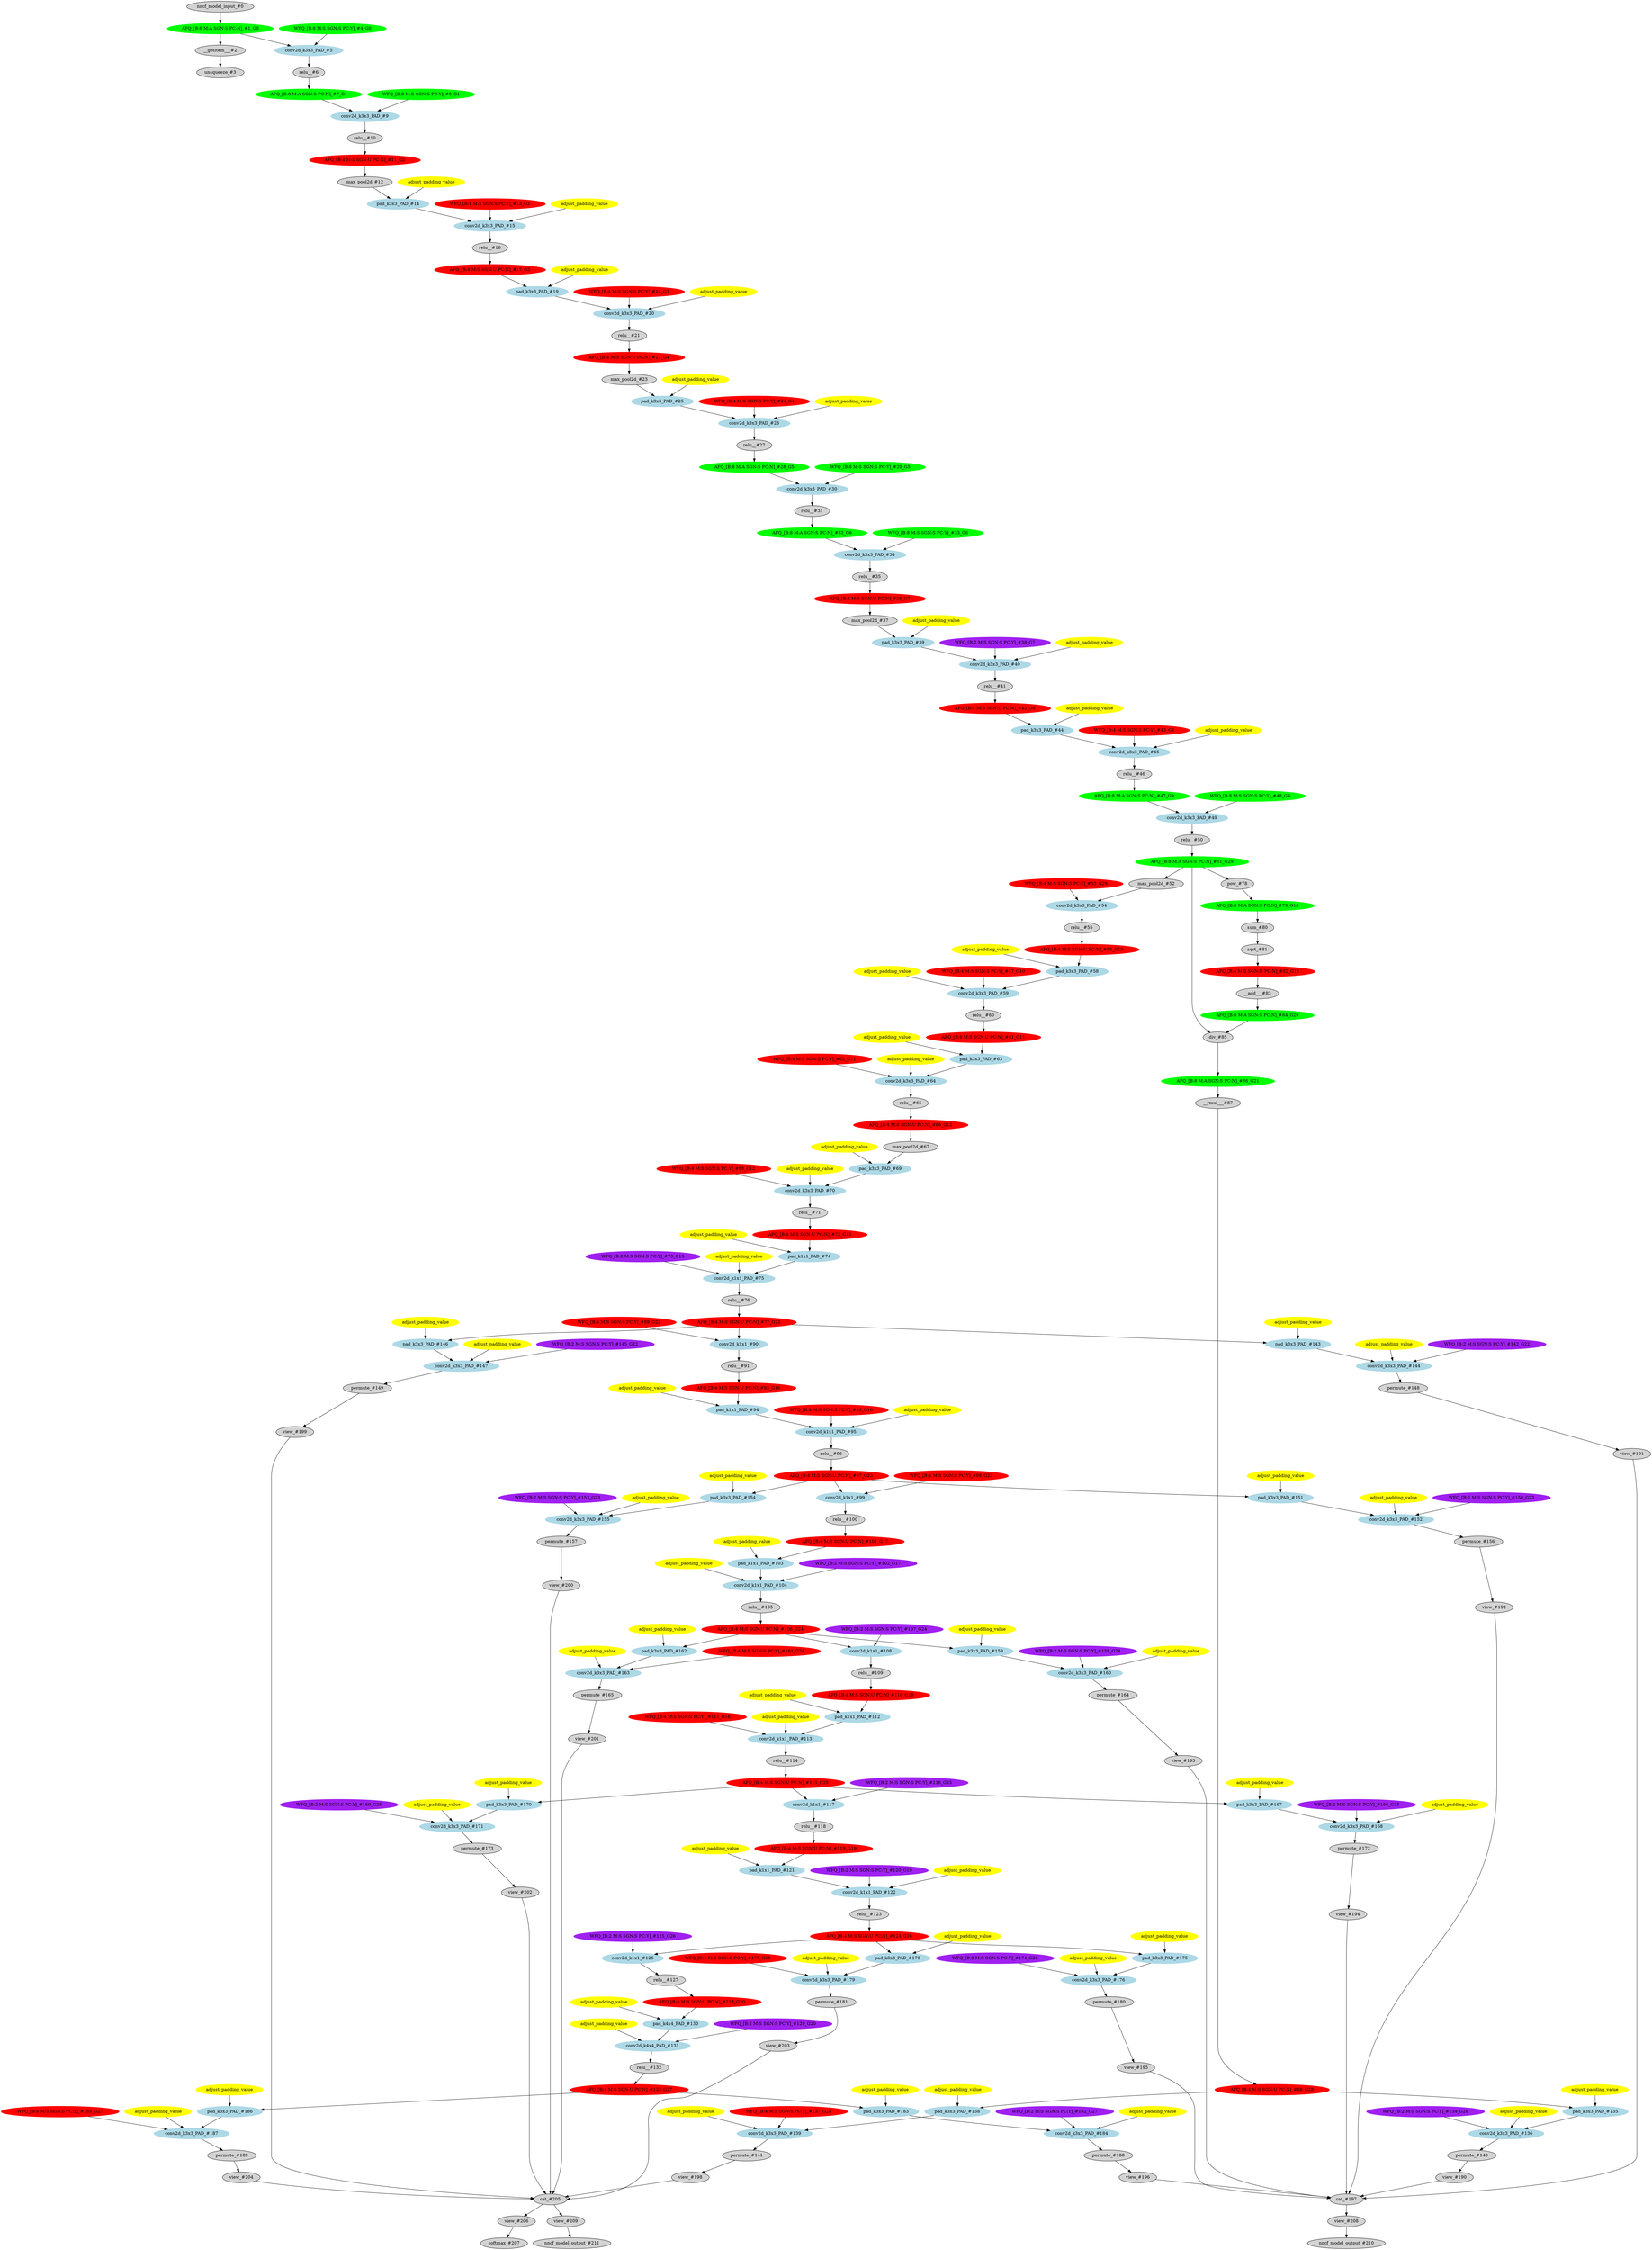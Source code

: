 strict digraph  {
"0 /nncf_model_input_0" [id=0, label="nncf_model_input_#0", style=filled, type=nncf_model_input];
"1 AsymmetricQuantizer/asymmetric_quantize_0" [color=green, id=1, label="AFQ_[B:8 M:A SGN:S PC:N]_#1_G0", style=filled, type=asymmetric_quantize];
"2 SSD_VGG/__getitem___0" [id=2, label="__getitem___#2", style=filled, type=__getitem__];
"3 SSD_VGG/unsqueeze_0" [id=3, label="unsqueeze_#3", style=filled, type=unsqueeze];
"4 SSD_VGG/MultiOutputSequential[basenet]/NNCFConv2d[0]/ModuleDict[pre_ops]/UpdateWeight[0]/SymmetricQuantizer[op]/symmetric_quantize_0" [color=green, id=4, label="WFQ_[B:8 M:S SGN:S PC:Y]_#4_G0", style=filled, type=symmetric_quantize];
"5 SSD_VGG/MultiOutputSequential[basenet]/NNCFConv2d[0]/conv2d_0" [color=lightblue, id=5, label="conv2d_k3x3_PAD_#5", style=filled, type=conv2d];
"6 SSD_VGG/MultiOutputSequential[basenet]/ReLU[1]/relu__0" [id=6, label="relu__#6", style=filled, type=relu_];
"7 SSD_VGG/MultiOutputSequential[basenet]/ReLU[1]/AsymmetricQuantizer/asymmetric_quantize_0" [color=green, id=7, label="AFQ_[B:8 M:A SGN:S PC:N]_#7_G1", style=filled, type=asymmetric_quantize];
"8 SSD_VGG/MultiOutputSequential[basenet]/NNCFConv2d[2]/ModuleDict[pre_ops]/UpdateWeight[0]/SymmetricQuantizer[op]/symmetric_quantize_0" [color=green, id=8, label="WFQ_[B:8 M:S SGN:S PC:Y]_#8_G1", style=filled, type=symmetric_quantize];
"9 SSD_VGG/MultiOutputSequential[basenet]/NNCFConv2d[2]/conv2d_0" [color=lightblue, id=9, label="conv2d_k3x3_PAD_#9", style=filled, type=conv2d];
"10 SSD_VGG/MultiOutputSequential[basenet]/ReLU[3]/relu__0" [id=10, label="relu__#10", style=filled, type=relu_];
"11 SSD_VGG/MultiOutputSequential[basenet]/ReLU[3]/SymmetricQuantizer/symmetric_quantize_0" [color=red, id=11, label="AFQ_[B:4 M:S SGN:U PC:N]_#11_G2", style=filled, type=symmetric_quantize];
"12 SSD_VGG/MultiOutputSequential[basenet]/MaxPool2d[4]/max_pool2d_0" [id=12, label="max_pool2d_#12", style=filled, type=max_pool2d];
"13 SSD_VGG/MultiOutputSequential[basenet]/NNCFConv2d[5]/ModuleDict[pre_ops]/UpdateWeight[1]/SymmetricQuantizer[op]/symmetric_quantize_0" [color=red, id=13, label="WFQ_[B:4 M:S SGN:S PC:Y]_#13_G2", style=filled, type=symmetric_quantize];
"14 SSD_VGG/MultiOutputSequential[basenet]/NNCFConv2d[5]/pad_0" [color=lightblue, id=14, label="pad_k3x3_PAD_#14", style=filled, type=pad];
"15 SSD_VGG/MultiOutputSequential[basenet]/NNCFConv2d[5]/conv2d_0" [color=lightblue, id=15, label="conv2d_k3x3_PAD_#15", style=filled, type=conv2d];
"16 SSD_VGG/MultiOutputSequential[basenet]/ReLU[6]/relu__0" [id=16, label="relu__#16", style=filled, type=relu_];
"17 SSD_VGG/MultiOutputSequential[basenet]/ReLU[6]/SymmetricQuantizer/symmetric_quantize_0" [color=red, id=17, label="AFQ_[B:4 M:S SGN:U PC:N]_#17_G3", style=filled, type=symmetric_quantize];
"18 SSD_VGG/MultiOutputSequential[basenet]/NNCFConv2d[7]/ModuleDict[pre_ops]/UpdateWeight[1]/SymmetricQuantizer[op]/symmetric_quantize_0" [color=red, id=18, label="WFQ_[B:4 M:S SGN:S PC:Y]_#18_G3", style=filled, type=symmetric_quantize];
"19 SSD_VGG/MultiOutputSequential[basenet]/NNCFConv2d[7]/pad_0" [color=lightblue, id=19, label="pad_k3x3_PAD_#19", style=filled, type=pad];
"20 SSD_VGG/MultiOutputSequential[basenet]/NNCFConv2d[7]/conv2d_0" [color=lightblue, id=20, label="conv2d_k3x3_PAD_#20", style=filled, type=conv2d];
"21 SSD_VGG/MultiOutputSequential[basenet]/ReLU[8]/relu__0" [id=21, label="relu__#21", style=filled, type=relu_];
"22 SSD_VGG/MultiOutputSequential[basenet]/ReLU[8]/SymmetricQuantizer/symmetric_quantize_0" [color=red, id=22, label="AFQ_[B:4 M:S SGN:U PC:N]_#22_G4", style=filled, type=symmetric_quantize];
"23 SSD_VGG/MultiOutputSequential[basenet]/MaxPool2d[9]/max_pool2d_0" [id=23, label="max_pool2d_#23", style=filled, type=max_pool2d];
"24 SSD_VGG/MultiOutputSequential[basenet]/NNCFConv2d[10]/ModuleDict[pre_ops]/UpdateWeight[1]/SymmetricQuantizer[op]/symmetric_quantize_0" [color=red, id=24, label="WFQ_[B:4 M:S SGN:S PC:Y]_#24_G4", style=filled, type=symmetric_quantize];
"25 SSD_VGG/MultiOutputSequential[basenet]/NNCFConv2d[10]/pad_0" [color=lightblue, id=25, label="pad_k3x3_PAD_#25", style=filled, type=pad];
"26 SSD_VGG/MultiOutputSequential[basenet]/NNCFConv2d[10]/conv2d_0" [color=lightblue, id=26, label="conv2d_k3x3_PAD_#26", style=filled, type=conv2d];
"27 SSD_VGG/MultiOutputSequential[basenet]/ReLU[11]/relu__0" [id=27, label="relu__#27", style=filled, type=relu_];
"28 SSD_VGG/MultiOutputSequential[basenet]/ReLU[11]/AsymmetricQuantizer/asymmetric_quantize_0" [color=green, id=28, label="AFQ_[B:8 M:A SGN:S PC:N]_#28_G5", style=filled, type=asymmetric_quantize];
"29 SSD_VGG/MultiOutputSequential[basenet]/NNCFConv2d[12]/ModuleDict[pre_ops]/UpdateWeight[0]/SymmetricQuantizer[op]/symmetric_quantize_0" [color=green, id=29, label="WFQ_[B:8 M:S SGN:S PC:Y]_#29_G5", style=filled, type=symmetric_quantize];
"30 SSD_VGG/MultiOutputSequential[basenet]/NNCFConv2d[12]/conv2d_0" [color=lightblue, id=30, label="conv2d_k3x3_PAD_#30", style=filled, type=conv2d];
"31 SSD_VGG/MultiOutputSequential[basenet]/ReLU[13]/relu__0" [id=31, label="relu__#31", style=filled, type=relu_];
"32 SSD_VGG/MultiOutputSequential[basenet]/ReLU[13]/AsymmetricQuantizer/asymmetric_quantize_0" [color=green, id=32, label="AFQ_[B:8 M:A SGN:S PC:N]_#32_G6", style=filled, type=asymmetric_quantize];
"33 SSD_VGG/MultiOutputSequential[basenet]/NNCFConv2d[14]/ModuleDict[pre_ops]/UpdateWeight[0]/SymmetricQuantizer[op]/symmetric_quantize_0" [color=green, id=33, label="WFQ_[B:8 M:S SGN:S PC:Y]_#33_G6", style=filled, type=symmetric_quantize];
"34 SSD_VGG/MultiOutputSequential[basenet]/NNCFConv2d[14]/conv2d_0" [color=lightblue, id=34, label="conv2d_k3x3_PAD_#34", style=filled, type=conv2d];
"35 SSD_VGG/MultiOutputSequential[basenet]/ReLU[15]/relu__0" [id=35, label="relu__#35", style=filled, type=relu_];
"36 SSD_VGG/MultiOutputSequential[basenet]/ReLU[15]/SymmetricQuantizer/symmetric_quantize_0" [color=red, id=36, label="AFQ_[B:4 M:S SGN:U PC:N]_#36_G7", style=filled, type=symmetric_quantize];
"37 SSD_VGG/MultiOutputSequential[basenet]/MaxPool2d[16]/max_pool2d_0" [id=37, label="max_pool2d_#37", style=filled, type=max_pool2d];
"38 SSD_VGG/MultiOutputSequential[basenet]/NNCFConv2d[17]/ModuleDict[pre_ops]/UpdateWeight[1]/SymmetricQuantizer[op]/symmetric_quantize_0" [color=purple, id=38, label="WFQ_[B:2 M:S SGN:S PC:Y]_#38_G7", style=filled, type=symmetric_quantize];
"39 SSD_VGG/MultiOutputSequential[basenet]/NNCFConv2d[17]/pad_0" [color=lightblue, id=39, label="pad_k3x3_PAD_#39", style=filled, type=pad];
"40 SSD_VGG/MultiOutputSequential[basenet]/NNCFConv2d[17]/conv2d_0" [color=lightblue, id=40, label="conv2d_k3x3_PAD_#40", style=filled, type=conv2d];
"41 SSD_VGG/MultiOutputSequential[basenet]/ReLU[18]/relu__0" [id=41, label="relu__#41", style=filled, type=relu_];
"42 SSD_VGG/MultiOutputSequential[basenet]/ReLU[18]/SymmetricQuantizer/symmetric_quantize_0" [color=red, id=42, label="AFQ_[B:4 M:S SGN:U PC:N]_#42_G8", style=filled, type=symmetric_quantize];
"43 SSD_VGG/MultiOutputSequential[basenet]/NNCFConv2d[19]/ModuleDict[pre_ops]/UpdateWeight[1]/SymmetricQuantizer[op]/symmetric_quantize_0" [color=red, id=43, label="WFQ_[B:4 M:S SGN:S PC:Y]_#43_G8", style=filled, type=symmetric_quantize];
"44 SSD_VGG/MultiOutputSequential[basenet]/NNCFConv2d[19]/pad_0" [color=lightblue, id=44, label="pad_k3x3_PAD_#44", style=filled, type=pad];
"45 SSD_VGG/MultiOutputSequential[basenet]/NNCFConv2d[19]/conv2d_0" [color=lightblue, id=45, label="conv2d_k3x3_PAD_#45", style=filled, type=conv2d];
"46 SSD_VGG/MultiOutputSequential[basenet]/ReLU[20]/relu__0" [id=46, label="relu__#46", style=filled, type=relu_];
"47 SSD_VGG/MultiOutputSequential[basenet]/ReLU[20]/AsymmetricQuantizer/asymmetric_quantize_0" [color=green, id=47, label="AFQ_[B:8 M:A SGN:S PC:N]_#47_G9", style=filled, type=asymmetric_quantize];
"48 SSD_VGG/MultiOutputSequential[basenet]/NNCFConv2d[21]/ModuleDict[pre_ops]/UpdateWeight[0]/SymmetricQuantizer[op]/symmetric_quantize_0" [color=green, id=48, label="WFQ_[B:8 M:S SGN:S PC:Y]_#48_G9", style=filled, type=symmetric_quantize];
"49 SSD_VGG/MultiOutputSequential[basenet]/NNCFConv2d[21]/conv2d_0" [color=lightblue, id=49, label="conv2d_k3x3_PAD_#49", style=filled, type=conv2d];
"50 SSD_VGG/MultiOutputSequential[basenet]/ReLU[22]/relu__0" [id=50, label="relu__#50", style=filled, type=relu_];
"51 SSD_VGG/MultiOutputSequential[basenet]/ReLU[22]/AsymmetricQuantizer/asymmetric_quantize_0" [color=green, id=51, label="AFQ_[B:8 M:A SGN:S PC:N]_#51_G29", style=filled, type=asymmetric_quantize];
"52 SSD_VGG/MultiOutputSequential[basenet]/MaxPool2d[23]/max_pool2d_0" [id=52, label="max_pool2d_#52", style=filled, type=max_pool2d];
"53 SSD_VGG/MultiOutputSequential[basenet]/NNCFConv2d[24]/ModuleDict[pre_ops]/UpdateWeight[0]/SymmetricQuantizer[op]/symmetric_quantize_0" [color=red, id=53, label="WFQ_[B:4 M:S SGN:S PC:Y]_#53_G29", style=filled, type=symmetric_quantize];
"54 SSD_VGG/MultiOutputSequential[basenet]/NNCFConv2d[24]/conv2d_0" [color=lightblue, id=54, label="conv2d_k3x3_PAD_#54", style=filled, type=conv2d];
"55 SSD_VGG/MultiOutputSequential[basenet]/ReLU[25]/relu__0" [id=55, label="relu__#55", style=filled, type=relu_];
"56 SSD_VGG/MultiOutputSequential[basenet]/ReLU[25]/SymmetricQuantizer/symmetric_quantize_0" [color=red, id=56, label="AFQ_[B:4 M:S SGN:U PC:N]_#56_G10", style=filled, type=symmetric_quantize];
"57 SSD_VGG/MultiOutputSequential[basenet]/NNCFConv2d[26]/ModuleDict[pre_ops]/UpdateWeight[1]/SymmetricQuantizer[op]/symmetric_quantize_0" [color=red, id=57, label="WFQ_[B:4 M:S SGN:S PC:Y]_#57_G10", style=filled, type=symmetric_quantize];
"58 SSD_VGG/MultiOutputSequential[basenet]/NNCFConv2d[26]/pad_0" [color=lightblue, id=58, label="pad_k3x3_PAD_#58", style=filled, type=pad];
"59 SSD_VGG/MultiOutputSequential[basenet]/NNCFConv2d[26]/conv2d_0" [color=lightblue, id=59, label="conv2d_k3x3_PAD_#59", style=filled, type=conv2d];
"60 SSD_VGG/MultiOutputSequential[basenet]/ReLU[27]/relu__0" [id=60, label="relu__#60", style=filled, type=relu_];
"61 SSD_VGG/MultiOutputSequential[basenet]/ReLU[27]/SymmetricQuantizer/symmetric_quantize_0" [color=red, id=61, label="AFQ_[B:4 M:S SGN:U PC:N]_#61_G11", style=filled, type=symmetric_quantize];
"62 SSD_VGG/MultiOutputSequential[basenet]/NNCFConv2d[28]/ModuleDict[pre_ops]/UpdateWeight[1]/SymmetricQuantizer[op]/symmetric_quantize_0" [color=red, id=62, label="WFQ_[B:4 M:S SGN:S PC:Y]_#62_G11", style=filled, type=symmetric_quantize];
"63 SSD_VGG/MultiOutputSequential[basenet]/NNCFConv2d[28]/pad_0" [color=lightblue, id=63, label="pad_k3x3_PAD_#63", style=filled, type=pad];
"64 SSD_VGG/MultiOutputSequential[basenet]/NNCFConv2d[28]/conv2d_0" [color=lightblue, id=64, label="conv2d_k3x3_PAD_#64", style=filled, type=conv2d];
"65 SSD_VGG/MultiOutputSequential[basenet]/ReLU[29]/relu__0" [id=65, label="relu__#65", style=filled, type=relu_];
"66 SSD_VGG/MultiOutputSequential[basenet]/ReLU[29]/SymmetricQuantizer/symmetric_quantize_0" [color=red, id=66, label="AFQ_[B:4 M:S SGN:U PC:N]_#66_G12", style=filled, type=symmetric_quantize];
"67 SSD_VGG/MultiOutputSequential[basenet]/MaxPool2d[30]/max_pool2d_0" [id=67, label="max_pool2d_#67", style=filled, type=max_pool2d];
"68 SSD_VGG/MultiOutputSequential[basenet]/NNCFConv2d[31]/ModuleDict[pre_ops]/UpdateWeight[1]/SymmetricQuantizer[op]/symmetric_quantize_0" [color=red, id=68, label="WFQ_[B:4 M:S SGN:S PC:Y]_#68_G12", style=filled, type=symmetric_quantize];
"69 SSD_VGG/MultiOutputSequential[basenet]/NNCFConv2d[31]/pad_0" [color=lightblue, id=69, label="pad_k3x3_PAD_#69", style=filled, type=pad];
"70 SSD_VGG/MultiOutputSequential[basenet]/NNCFConv2d[31]/conv2d_0" [color=lightblue, id=70, label="conv2d_k3x3_PAD_#70", style=filled, type=conv2d];
"71 SSD_VGG/MultiOutputSequential[basenet]/ReLU[32]/relu__0" [id=71, label="relu__#71", style=filled, type=relu_];
"72 SSD_VGG/MultiOutputSequential[basenet]/ReLU[32]/SymmetricQuantizer/symmetric_quantize_0" [color=red, id=72, label="AFQ_[B:4 M:S SGN:U PC:N]_#72_G13", style=filled, type=symmetric_quantize];
"73 SSD_VGG/MultiOutputSequential[basenet]/NNCFConv2d[33]/ModuleDict[pre_ops]/UpdateWeight[1]/SymmetricQuantizer[op]/symmetric_quantize_0" [color=purple, id=73, label="WFQ_[B:2 M:S SGN:S PC:Y]_#73_G13", style=filled, type=symmetric_quantize];
"74 SSD_VGG/MultiOutputSequential[basenet]/NNCFConv2d[33]/pad_0" [color=lightblue, id=74, label="pad_k1x1_PAD_#74", style=filled, type=pad];
"75 SSD_VGG/MultiOutputSequential[basenet]/NNCFConv2d[33]/conv2d_0" [color=lightblue, id=75, label="conv2d_k1x1_PAD_#75", style=filled, type=conv2d];
"76 SSD_VGG/MultiOutputSequential[basenet]/ReLU[34]/relu__0" [id=76, label="relu__#76", style=filled, type=relu_];
"77 SSD_VGG/MultiOutputSequential[basenet]/ReLU[34]/SymmetricQuantizer/symmetric_quantize_0" [color=red, id=77, label="AFQ_[B:4 M:S SGN:U PC:N]_#77_G22", style=filled, type=symmetric_quantize];
"78 SSD_VGG/NNCFUserL2Norm[L2Norm]/pow_0" [id=78, label="pow_#78", style=filled, type=pow];
"79 SSD_VGG/NNCFUserL2Norm[L2Norm]/AsymmetricQuantizer/asymmetric_quantize_0" [color=green, id=79, label="AFQ_[B:8 M:A SGN:S PC:N]_#79_G14", style=filled, type=asymmetric_quantize];
"80 SSD_VGG/NNCFUserL2Norm[L2Norm]/sum_0" [id=80, label="sum_#80", style=filled, type=sum];
"81 SSD_VGG/NNCFUserL2Norm[L2Norm]/sqrt_0" [id=81, label="sqrt_#81", style=filled, type=sqrt];
"82 SSD_VGG/NNCFUserL2Norm[L2Norm]/SymmetricQuantizer/symmetric_quantize_0" [color=red, id=82, label="AFQ_[B:4 M:S SGN:U PC:N]_#82_G15", style=filled, type=symmetric_quantize];
"83 SSD_VGG/NNCFUserL2Norm[L2Norm]/__add___0" [id=83, label="__add___#83", style=filled, type=__add__];
"84 SSD_VGG/NNCFUserL2Norm[L2Norm]/AsymmetricQuantizer/asymmetric_quantize_1" [color=green, id=84, label="AFQ_[B:8 M:A SGN:S PC:N]_#84_G29", style=filled, type=asymmetric_quantize];
"85 SSD_VGG/NNCFUserL2Norm[L2Norm]/div_0" [id=85, label="div_#85", style=filled, type=div];
"86 SSD_VGG/NNCFUserL2Norm[L2Norm]/AsymmetricQuantizer/asymmetric_quantize_2" [color=green, id=86, label="AFQ_[B:8 M:A SGN:S PC:N]_#86_G21", style=filled, type=asymmetric_quantize];
"87 SSD_VGG/NNCFUserL2Norm[L2Norm]/__rmul___0" [id=87, label="__rmul___#87", style=filled, type=__rmul__];
"88 SSD_VGG/NNCFUserL2Norm[L2Norm]/SymmetricQuantizer/symmetric_quantize_1" [color=red, id=88, label="AFQ_[B:4 M:S SGN:U PC:N]_#88_G28", style=filled, type=symmetric_quantize];
"89 SSD_VGG/MultiOutputSequential[extras]/NNCFConv2d[0]/ModuleDict[pre_ops]/UpdateWeight[0]/SymmetricQuantizer[op]/symmetric_quantize_0" [color=red, id=89, label="WFQ_[B:4 M:S SGN:S PC:Y]_#89_G22", style=filled, type=symmetric_quantize];
"90 SSD_VGG/MultiOutputSequential[extras]/NNCFConv2d[0]/conv2d_0" [color=lightblue, id=90, label="conv2d_k1x1_#90", style=filled, type=conv2d];
"91 SSD_VGG/MultiOutputSequential[extras]/ReLU[1]/relu__0" [id=91, label="relu__#91", style=filled, type=relu_];
"92 SSD_VGG/MultiOutputSequential[extras]/ReLU[1]/SymmetricQuantizer/symmetric_quantize_0" [color=red, id=92, label="AFQ_[B:4 M:S SGN:U PC:N]_#92_G16", style=filled, type=symmetric_quantize];
"93 SSD_VGG/MultiOutputSequential[extras]/NNCFConv2d[2]/ModuleDict[pre_ops]/UpdateWeight[1]/SymmetricQuantizer[op]/symmetric_quantize_0" [color=red, id=93, label="WFQ_[B:4 M:S SGN:S PC:Y]_#93_G16", style=filled, type=symmetric_quantize];
"94 SSD_VGG/MultiOutputSequential[extras]/NNCFConv2d[2]/pad_0" [color=lightblue, id=94, label="pad_k1x1_PAD_#94", style=filled, type=pad];
"95 SSD_VGG/MultiOutputSequential[extras]/NNCFConv2d[2]/conv2d_0" [color=lightblue, id=95, label="conv2d_k1x1_PAD_#95", style=filled, type=conv2d];
"96 SSD_VGG/MultiOutputSequential[extras]/ReLU[3]/relu__0" [id=96, label="relu__#96", style=filled, type=relu_];
"97 SSD_VGG/MultiOutputSequential[extras]/ReLU[3]/SymmetricQuantizer/symmetric_quantize_0" [color=red, id=97, label="AFQ_[B:4 M:S SGN:U PC:N]_#97_G23", style=filled, type=symmetric_quantize];
"98 SSD_VGG/MultiOutputSequential[extras]/NNCFConv2d[4]/ModuleDict[pre_ops]/UpdateWeight[0]/SymmetricQuantizer[op]/symmetric_quantize_0" [color=red, id=98, label="WFQ_[B:4 M:S SGN:S PC:Y]_#98_G23", style=filled, type=symmetric_quantize];
"99 SSD_VGG/MultiOutputSequential[extras]/NNCFConv2d[4]/conv2d_0" [color=lightblue, id=99, label="conv2d_k1x1_#99", style=filled, type=conv2d];
"100 SSD_VGG/MultiOutputSequential[extras]/ReLU[5]/relu__0" [id=100, label="relu__#100", style=filled, type=relu_];
"101 SSD_VGG/MultiOutputSequential[extras]/ReLU[5]/SymmetricQuantizer/symmetric_quantize_0" [color=red, id=101, label="AFQ_[B:4 M:S SGN:U PC:N]_#101_G17", style=filled, type=symmetric_quantize];
"102 SSD_VGG/MultiOutputSequential[extras]/NNCFConv2d[6]/ModuleDict[pre_ops]/UpdateWeight[1]/SymmetricQuantizer[op]/symmetric_quantize_0" [color=purple, id=102, label="WFQ_[B:2 M:S SGN:S PC:Y]_#102_G17", style=filled, type=symmetric_quantize];
"103 SSD_VGG/MultiOutputSequential[extras]/NNCFConv2d[6]/pad_0" [color=lightblue, id=103, label="pad_k1x1_PAD_#103", style=filled, type=pad];
"104 SSD_VGG/MultiOutputSequential[extras]/NNCFConv2d[6]/conv2d_0" [color=lightblue, id=104, label="conv2d_k1x1_PAD_#104", style=filled, type=conv2d];
"105 SSD_VGG/MultiOutputSequential[extras]/ReLU[7]/relu__0" [id=105, label="relu__#105", style=filled, type=relu_];
"106 SSD_VGG/MultiOutputSequential[extras]/ReLU[7]/SymmetricQuantizer/symmetric_quantize_0" [color=red, id=106, label="AFQ_[B:4 M:S SGN:U PC:N]_#106_G24", style=filled, type=symmetric_quantize];
"107 SSD_VGG/MultiOutputSequential[extras]/NNCFConv2d[8]/ModuleDict[pre_ops]/UpdateWeight[0]/SymmetricQuantizer[op]/symmetric_quantize_0" [color=purple, id=107, label="WFQ_[B:2 M:S SGN:S PC:Y]_#107_G24", style=filled, type=symmetric_quantize];
"108 SSD_VGG/MultiOutputSequential[extras]/NNCFConv2d[8]/conv2d_0" [color=lightblue, id=108, label="conv2d_k1x1_#108", style=filled, type=conv2d];
"109 SSD_VGG/MultiOutputSequential[extras]/ReLU[9]/relu__0" [id=109, label="relu__#109", style=filled, type=relu_];
"110 SSD_VGG/MultiOutputSequential[extras]/ReLU[9]/SymmetricQuantizer/symmetric_quantize_0" [color=red, id=110, label="AFQ_[B:4 M:S SGN:U PC:N]_#110_G18", style=filled, type=symmetric_quantize];
"111 SSD_VGG/MultiOutputSequential[extras]/NNCFConv2d[10]/ModuleDict[pre_ops]/UpdateWeight[1]/SymmetricQuantizer[op]/symmetric_quantize_0" [color=red, id=111, label="WFQ_[B:4 M:S SGN:S PC:Y]_#111_G18", style=filled, type=symmetric_quantize];
"112 SSD_VGG/MultiOutputSequential[extras]/NNCFConv2d[10]/pad_0" [color=lightblue, id=112, label="pad_k1x1_PAD_#112", style=filled, type=pad];
"113 SSD_VGG/MultiOutputSequential[extras]/NNCFConv2d[10]/conv2d_0" [color=lightblue, id=113, label="conv2d_k1x1_PAD_#113", style=filled, type=conv2d];
"114 SSD_VGG/MultiOutputSequential[extras]/ReLU[11]/relu__0" [id=114, label="relu__#114", style=filled, type=relu_];
"115 SSD_VGG/MultiOutputSequential[extras]/ReLU[11]/SymmetricQuantizer/symmetric_quantize_0" [color=red, id=115, label="AFQ_[B:4 M:S SGN:U PC:N]_#115_G25", style=filled, type=symmetric_quantize];
"116 SSD_VGG/MultiOutputSequential[extras]/NNCFConv2d[12]/ModuleDict[pre_ops]/UpdateWeight[0]/SymmetricQuantizer[op]/symmetric_quantize_0" [color=purple, id=116, label="WFQ_[B:2 M:S SGN:S PC:Y]_#116_G25", style=filled, type=symmetric_quantize];
"117 SSD_VGG/MultiOutputSequential[extras]/NNCFConv2d[12]/conv2d_0" [color=lightblue, id=117, label="conv2d_k1x1_#117", style=filled, type=conv2d];
"118 SSD_VGG/MultiOutputSequential[extras]/ReLU[13]/relu__0" [id=118, label="relu__#118", style=filled, type=relu_];
"119 SSD_VGG/MultiOutputSequential[extras]/ReLU[13]/SymmetricQuantizer/symmetric_quantize_0" [color=red, id=119, label="AFQ_[B:4 M:S SGN:U PC:N]_#119_G19", style=filled, type=symmetric_quantize];
"120 SSD_VGG/MultiOutputSequential[extras]/NNCFConv2d[14]/ModuleDict[pre_ops]/UpdateWeight[1]/SymmetricQuantizer[op]/symmetric_quantize_0" [color=purple, id=120, label="WFQ_[B:2 M:S SGN:S PC:Y]_#120_G19", style=filled, type=symmetric_quantize];
"121 SSD_VGG/MultiOutputSequential[extras]/NNCFConv2d[14]/pad_0" [color=lightblue, id=121, label="pad_k1x1_PAD_#121", style=filled, type=pad];
"122 SSD_VGG/MultiOutputSequential[extras]/NNCFConv2d[14]/conv2d_0" [color=lightblue, id=122, label="conv2d_k1x1_PAD_#122", style=filled, type=conv2d];
"123 SSD_VGG/MultiOutputSequential[extras]/ReLU[15]/relu__0" [id=123, label="relu__#123", style=filled, type=relu_];
"124 SSD_VGG/MultiOutputSequential[extras]/ReLU[15]/SymmetricQuantizer/symmetric_quantize_0" [color=red, id=124, label="AFQ_[B:4 M:S SGN:U PC:N]_#124_G26", style=filled, type=symmetric_quantize];
"125 SSD_VGG/MultiOutputSequential[extras]/NNCFConv2d[16]/ModuleDict[pre_ops]/UpdateWeight[0]/SymmetricQuantizer[op]/symmetric_quantize_0" [color=purple, id=125, label="WFQ_[B:2 M:S SGN:S PC:Y]_#125_G26", style=filled, type=symmetric_quantize];
"126 SSD_VGG/MultiOutputSequential[extras]/NNCFConv2d[16]/conv2d_0" [color=lightblue, id=126, label="conv2d_k1x1_#126", style=filled, type=conv2d];
"127 SSD_VGG/MultiOutputSequential[extras]/ReLU[17]/relu__0" [id=127, label="relu__#127", style=filled, type=relu_];
"128 SSD_VGG/MultiOutputSequential[extras]/ReLU[17]/SymmetricQuantizer/symmetric_quantize_0" [color=red, id=128, label="AFQ_[B:4 M:S SGN:U PC:N]_#128_G20", style=filled, type=symmetric_quantize];
"129 SSD_VGG/MultiOutputSequential[extras]/NNCFConv2d[18]/ModuleDict[pre_ops]/UpdateWeight[1]/SymmetricQuantizer[op]/symmetric_quantize_0" [color=purple, id=129, label="WFQ_[B:2 M:S SGN:S PC:Y]_#129_G20", style=filled, type=symmetric_quantize];
"130 SSD_VGG/MultiOutputSequential[extras]/NNCFConv2d[18]/pad_0" [color=lightblue, id=130, label="pad_k4x4_PAD_#130", style=filled, type=pad];
"131 SSD_VGG/MultiOutputSequential[extras]/NNCFConv2d[18]/conv2d_0" [color=lightblue, id=131, label="conv2d_k4x4_PAD_#131", style=filled, type=conv2d];
"132 SSD_VGG/MultiOutputSequential[extras]/ReLU[19]/relu__0" [id=132, label="relu__#132", style=filled, type=relu_];
"133 SSD_VGG/MultiOutputSequential[extras]/ReLU[19]/SymmetricQuantizer/symmetric_quantize_0" [color=red, id=133, label="AFQ_[B:4 M:S SGN:U PC:N]_#133_G27", style=filled, type=symmetric_quantize];
"134 SSD_VGG/SSDDetectionOutput[detection_head]/ModuleList[heads]/SSDHead[0]/NNCFConv2d[loc]/ModuleDict[pre_ops]/UpdateWeight[1]/SymmetricQuantizer[op]/symmetric_quantize_0" [color=purple, id=134, label="WFQ_[B:2 M:S SGN:S PC:Y]_#134_G28", style=filled, type=symmetric_quantize];
"135 SSD_VGG/SSDDetectionOutput[detection_head]/ModuleList[heads]/SSDHead[0]/NNCFConv2d[loc]/pad_0" [color=lightblue, id=135, label="pad_k3x3_PAD_#135", style=filled, type=pad];
"136 SSD_VGG/SSDDetectionOutput[detection_head]/ModuleList[heads]/SSDHead[0]/NNCFConv2d[loc]/conv2d_0" [color=lightblue, id=136, label="conv2d_k3x3_PAD_#136", style=filled, type=conv2d];
"137 SSD_VGG/SSDDetectionOutput[detection_head]/ModuleList[heads]/SSDHead[0]/NNCFConv2d[conf]/ModuleDict[pre_ops]/UpdateWeight[1]/SymmetricQuantizer[op]/symmetric_quantize_0" [color=red, id=137, label="WFQ_[B:4 M:S SGN:S PC:Y]_#137_G28", style=filled, type=symmetric_quantize];
"138 SSD_VGG/SSDDetectionOutput[detection_head]/ModuleList[heads]/SSDHead[0]/NNCFConv2d[conf]/pad_0" [color=lightblue, id=138, label="pad_k3x3_PAD_#138", style=filled, type=pad];
"139 SSD_VGG/SSDDetectionOutput[detection_head]/ModuleList[heads]/SSDHead[0]/NNCFConv2d[conf]/conv2d_0" [color=lightblue, id=139, label="conv2d_k3x3_PAD_#139", style=filled, type=conv2d];
"140 SSD_VGG/SSDDetectionOutput[detection_head]/ModuleList[heads]/SSDHead[0]/permute_0" [id=140, label="permute_#140", style=filled, type=permute];
"141 SSD_VGG/SSDDetectionOutput[detection_head]/ModuleList[heads]/SSDHead[0]/permute_1" [id=141, label="permute_#141", style=filled, type=permute];
"142 SSD_VGG/SSDDetectionOutput[detection_head]/ModuleList[heads]/SSDHead[1]/NNCFConv2d[loc]/ModuleDict[pre_ops]/UpdateWeight[1]/SymmetricQuantizer[op]/symmetric_quantize_0" [color=purple, id=142, label="WFQ_[B:2 M:S SGN:S PC:Y]_#142_G22", style=filled, type=symmetric_quantize];
"143 SSD_VGG/SSDDetectionOutput[detection_head]/ModuleList[heads]/SSDHead[1]/NNCFConv2d[loc]/pad_0" [color=lightblue, id=143, label="pad_k3x3_PAD_#143", style=filled, type=pad];
"144 SSD_VGG/SSDDetectionOutput[detection_head]/ModuleList[heads]/SSDHead[1]/NNCFConv2d[loc]/conv2d_0" [color=lightblue, id=144, label="conv2d_k3x3_PAD_#144", style=filled, type=conv2d];
"145 SSD_VGG/SSDDetectionOutput[detection_head]/ModuleList[heads]/SSDHead[1]/NNCFConv2d[conf]/ModuleDict[pre_ops]/UpdateWeight[1]/SymmetricQuantizer[op]/symmetric_quantize_0" [color=purple, id=145, label="WFQ_[B:2 M:S SGN:S PC:Y]_#145_G22", style=filled, type=symmetric_quantize];
"146 SSD_VGG/SSDDetectionOutput[detection_head]/ModuleList[heads]/SSDHead[1]/NNCFConv2d[conf]/pad_0" [color=lightblue, id=146, label="pad_k3x3_PAD_#146", style=filled, type=pad];
"147 SSD_VGG/SSDDetectionOutput[detection_head]/ModuleList[heads]/SSDHead[1]/NNCFConv2d[conf]/conv2d_0" [color=lightblue, id=147, label="conv2d_k3x3_PAD_#147", style=filled, type=conv2d];
"148 SSD_VGG/SSDDetectionOutput[detection_head]/ModuleList[heads]/SSDHead[1]/permute_0" [id=148, label="permute_#148", style=filled, type=permute];
"149 SSD_VGG/SSDDetectionOutput[detection_head]/ModuleList[heads]/SSDHead[1]/permute_1" [id=149, label="permute_#149", style=filled, type=permute];
"150 SSD_VGG/SSDDetectionOutput[detection_head]/ModuleList[heads]/SSDHead[2]/NNCFConv2d[loc]/ModuleDict[pre_ops]/UpdateWeight[1]/SymmetricQuantizer[op]/symmetric_quantize_0" [color=purple, id=150, label="WFQ_[B:2 M:S SGN:S PC:Y]_#150_G23", style=filled, type=symmetric_quantize];
"151 SSD_VGG/SSDDetectionOutput[detection_head]/ModuleList[heads]/SSDHead[2]/NNCFConv2d[loc]/pad_0" [color=lightblue, id=151, label="pad_k3x3_PAD_#151", style=filled, type=pad];
"152 SSD_VGG/SSDDetectionOutput[detection_head]/ModuleList[heads]/SSDHead[2]/NNCFConv2d[loc]/conv2d_0" [color=lightblue, id=152, label="conv2d_k3x3_PAD_#152", style=filled, type=conv2d];
"153 SSD_VGG/SSDDetectionOutput[detection_head]/ModuleList[heads]/SSDHead[2]/NNCFConv2d[conf]/ModuleDict[pre_ops]/UpdateWeight[1]/SymmetricQuantizer[op]/symmetric_quantize_0" [color=purple, id=153, label="WFQ_[B:2 M:S SGN:S PC:Y]_#153_G23", style=filled, type=symmetric_quantize];
"154 SSD_VGG/SSDDetectionOutput[detection_head]/ModuleList[heads]/SSDHead[2]/NNCFConv2d[conf]/pad_0" [color=lightblue, id=154, label="pad_k3x3_PAD_#154", style=filled, type=pad];
"155 SSD_VGG/SSDDetectionOutput[detection_head]/ModuleList[heads]/SSDHead[2]/NNCFConv2d[conf]/conv2d_0" [color=lightblue, id=155, label="conv2d_k3x3_PAD_#155", style=filled, type=conv2d];
"156 SSD_VGG/SSDDetectionOutput[detection_head]/ModuleList[heads]/SSDHead[2]/permute_0" [id=156, label="permute_#156", style=filled, type=permute];
"157 SSD_VGG/SSDDetectionOutput[detection_head]/ModuleList[heads]/SSDHead[2]/permute_1" [id=157, label="permute_#157", style=filled, type=permute];
"158 SSD_VGG/SSDDetectionOutput[detection_head]/ModuleList[heads]/SSDHead[3]/NNCFConv2d[loc]/ModuleDict[pre_ops]/UpdateWeight[1]/SymmetricQuantizer[op]/symmetric_quantize_0" [color=purple, id=158, label="WFQ_[B:2 M:S SGN:S PC:Y]_#158_G24", style=filled, type=symmetric_quantize];
"159 SSD_VGG/SSDDetectionOutput[detection_head]/ModuleList[heads]/SSDHead[3]/NNCFConv2d[loc]/pad_0" [color=lightblue, id=159, label="pad_k3x3_PAD_#159", style=filled, type=pad];
"160 SSD_VGG/SSDDetectionOutput[detection_head]/ModuleList[heads]/SSDHead[3]/NNCFConv2d[loc]/conv2d_0" [color=lightblue, id=160, label="conv2d_k3x3_PAD_#160", style=filled, type=conv2d];
"161 SSD_VGG/SSDDetectionOutput[detection_head]/ModuleList[heads]/SSDHead[3]/NNCFConv2d[conf]/ModuleDict[pre_ops]/UpdateWeight[1]/SymmetricQuantizer[op]/symmetric_quantize_0" [color=red, id=161, label="WFQ_[B:4 M:S SGN:S PC:Y]_#161_G24", style=filled, type=symmetric_quantize];
"162 SSD_VGG/SSDDetectionOutput[detection_head]/ModuleList[heads]/SSDHead[3]/NNCFConv2d[conf]/pad_0" [color=lightblue, id=162, label="pad_k3x3_PAD_#162", style=filled, type=pad];
"163 SSD_VGG/SSDDetectionOutput[detection_head]/ModuleList[heads]/SSDHead[3]/NNCFConv2d[conf]/conv2d_0" [color=lightblue, id=163, label="conv2d_k3x3_PAD_#163", style=filled, type=conv2d];
"164 SSD_VGG/SSDDetectionOutput[detection_head]/ModuleList[heads]/SSDHead[3]/permute_0" [id=164, label="permute_#164", style=filled, type=permute];
"165 SSD_VGG/SSDDetectionOutput[detection_head]/ModuleList[heads]/SSDHead[3]/permute_1" [id=165, label="permute_#165", style=filled, type=permute];
"166 SSD_VGG/SSDDetectionOutput[detection_head]/ModuleList[heads]/SSDHead[4]/NNCFConv2d[loc]/ModuleDict[pre_ops]/UpdateWeight[1]/SymmetricQuantizer[op]/symmetric_quantize_0" [color=purple, id=166, label="WFQ_[B:2 M:S SGN:S PC:Y]_#166_G25", style=filled, type=symmetric_quantize];
"167 SSD_VGG/SSDDetectionOutput[detection_head]/ModuleList[heads]/SSDHead[4]/NNCFConv2d[loc]/pad_0" [color=lightblue, id=167, label="pad_k3x3_PAD_#167", style=filled, type=pad];
"168 SSD_VGG/SSDDetectionOutput[detection_head]/ModuleList[heads]/SSDHead[4]/NNCFConv2d[loc]/conv2d_0" [color=lightblue, id=168, label="conv2d_k3x3_PAD_#168", style=filled, type=conv2d];
"169 SSD_VGG/SSDDetectionOutput[detection_head]/ModuleList[heads]/SSDHead[4]/NNCFConv2d[conf]/ModuleDict[pre_ops]/UpdateWeight[1]/SymmetricQuantizer[op]/symmetric_quantize_0" [color=purple, id=169, label="WFQ_[B:2 M:S SGN:S PC:Y]_#169_G25", style=filled, type=symmetric_quantize];
"170 SSD_VGG/SSDDetectionOutput[detection_head]/ModuleList[heads]/SSDHead[4]/NNCFConv2d[conf]/pad_0" [color=lightblue, id=170, label="pad_k3x3_PAD_#170", style=filled, type=pad];
"171 SSD_VGG/SSDDetectionOutput[detection_head]/ModuleList[heads]/SSDHead[4]/NNCFConv2d[conf]/conv2d_0" [color=lightblue, id=171, label="conv2d_k3x3_PAD_#171", style=filled, type=conv2d];
"172 SSD_VGG/SSDDetectionOutput[detection_head]/ModuleList[heads]/SSDHead[4]/permute_0" [id=172, label="permute_#172", style=filled, type=permute];
"173 SSD_VGG/SSDDetectionOutput[detection_head]/ModuleList[heads]/SSDHead[4]/permute_1" [id=173, label="permute_#173", style=filled, type=permute];
"174 SSD_VGG/SSDDetectionOutput[detection_head]/ModuleList[heads]/SSDHead[5]/NNCFConv2d[loc]/ModuleDict[pre_ops]/UpdateWeight[1]/SymmetricQuantizer[op]/symmetric_quantize_0" [color=purple, id=174, label="WFQ_[B:2 M:S SGN:S PC:Y]_#174_G26", style=filled, type=symmetric_quantize];
"175 SSD_VGG/SSDDetectionOutput[detection_head]/ModuleList[heads]/SSDHead[5]/NNCFConv2d[loc]/pad_0" [color=lightblue, id=175, label="pad_k3x3_PAD_#175", style=filled, type=pad];
"176 SSD_VGG/SSDDetectionOutput[detection_head]/ModuleList[heads]/SSDHead[5]/NNCFConv2d[loc]/conv2d_0" [color=lightblue, id=176, label="conv2d_k3x3_PAD_#176", style=filled, type=conv2d];
"177 SSD_VGG/SSDDetectionOutput[detection_head]/ModuleList[heads]/SSDHead[5]/NNCFConv2d[conf]/ModuleDict[pre_ops]/UpdateWeight[1]/SymmetricQuantizer[op]/symmetric_quantize_0" [color=red, id=177, label="WFQ_[B:4 M:S SGN:S PC:Y]_#177_G26", style=filled, type=symmetric_quantize];
"178 SSD_VGG/SSDDetectionOutput[detection_head]/ModuleList[heads]/SSDHead[5]/NNCFConv2d[conf]/pad_0" [color=lightblue, id=178, label="pad_k3x3_PAD_#178", style=filled, type=pad];
"179 SSD_VGG/SSDDetectionOutput[detection_head]/ModuleList[heads]/SSDHead[5]/NNCFConv2d[conf]/conv2d_0" [color=lightblue, id=179, label="conv2d_k3x3_PAD_#179", style=filled, type=conv2d];
"180 SSD_VGG/SSDDetectionOutput[detection_head]/ModuleList[heads]/SSDHead[5]/permute_0" [id=180, label="permute_#180", style=filled, type=permute];
"181 SSD_VGG/SSDDetectionOutput[detection_head]/ModuleList[heads]/SSDHead[5]/permute_1" [id=181, label="permute_#181", style=filled, type=permute];
"182 SSD_VGG/SSDDetectionOutput[detection_head]/ModuleList[heads]/SSDHead[6]/NNCFConv2d[loc]/ModuleDict[pre_ops]/UpdateWeight[1]/SymmetricQuantizer[op]/symmetric_quantize_0" [color=purple, id=182, label="WFQ_[B:2 M:S SGN:S PC:Y]_#182_G27", style=filled, type=symmetric_quantize];
"183 SSD_VGG/SSDDetectionOutput[detection_head]/ModuleList[heads]/SSDHead[6]/NNCFConv2d[loc]/pad_0" [color=lightblue, id=183, label="pad_k3x3_PAD_#183", style=filled, type=pad];
"184 SSD_VGG/SSDDetectionOutput[detection_head]/ModuleList[heads]/SSDHead[6]/NNCFConv2d[loc]/conv2d_0" [color=lightblue, id=184, label="conv2d_k3x3_PAD_#184", style=filled, type=conv2d];
"185 SSD_VGG/SSDDetectionOutput[detection_head]/ModuleList[heads]/SSDHead[6]/NNCFConv2d[conf]/ModuleDict[pre_ops]/UpdateWeight[1]/SymmetricQuantizer[op]/symmetric_quantize_0" [color=red, id=185, label="WFQ_[B:4 M:S SGN:S PC:Y]_#185_G27", style=filled, type=symmetric_quantize];
"186 SSD_VGG/SSDDetectionOutput[detection_head]/ModuleList[heads]/SSDHead[6]/NNCFConv2d[conf]/pad_0" [color=lightblue, id=186, label="pad_k3x3_PAD_#186", style=filled, type=pad];
"187 SSD_VGG/SSDDetectionOutput[detection_head]/ModuleList[heads]/SSDHead[6]/NNCFConv2d[conf]/conv2d_0" [color=lightblue, id=187, label="conv2d_k3x3_PAD_#187", style=filled, type=conv2d];
"188 SSD_VGG/SSDDetectionOutput[detection_head]/ModuleList[heads]/SSDHead[6]/permute_0" [id=188, label="permute_#188", style=filled, type=permute];
"189 SSD_VGG/SSDDetectionOutput[detection_head]/ModuleList[heads]/SSDHead[6]/permute_1" [id=189, label="permute_#189", style=filled, type=permute];
"190 SSD_VGG/SSDDetectionOutput[detection_head]/view_0" [id=190, label="view_#190", style=filled, type=view];
"191 SSD_VGG/SSDDetectionOutput[detection_head]/view_1" [id=191, label="view_#191", style=filled, type=view];
"192 SSD_VGG/SSDDetectionOutput[detection_head]/view_2" [id=192, label="view_#192", style=filled, type=view];
"193 SSD_VGG/SSDDetectionOutput[detection_head]/view_3" [id=193, label="view_#193", style=filled, type=view];
"194 SSD_VGG/SSDDetectionOutput[detection_head]/view_4" [id=194, label="view_#194", style=filled, type=view];
"195 SSD_VGG/SSDDetectionOutput[detection_head]/view_5" [id=195, label="view_#195", style=filled, type=view];
"196 SSD_VGG/SSDDetectionOutput[detection_head]/view_6" [id=196, label="view_#196", style=filled, type=view];
"197 SSD_VGG/SSDDetectionOutput[detection_head]/cat_0" [id=197, label="cat_#197", style=filled, type=cat];
"198 SSD_VGG/SSDDetectionOutput[detection_head]/view_7" [id=198, label="view_#198", style=filled, type=view];
"199 SSD_VGG/SSDDetectionOutput[detection_head]/view_8" [id=199, label="view_#199", style=filled, type=view];
"200 SSD_VGG/SSDDetectionOutput[detection_head]/view_9" [id=200, label="view_#200", style=filled, type=view];
"201 SSD_VGG/SSDDetectionOutput[detection_head]/view_10" [id=201, label="view_#201", style=filled, type=view];
"202 SSD_VGG/SSDDetectionOutput[detection_head]/view_11" [id=202, label="view_#202", style=filled, type=view];
"203 SSD_VGG/SSDDetectionOutput[detection_head]/view_12" [id=203, label="view_#203", style=filled, type=view];
"204 SSD_VGG/SSDDetectionOutput[detection_head]/view_13" [id=204, label="view_#204", style=filled, type=view];
"205 SSD_VGG/SSDDetectionOutput[detection_head]/cat_1" [id=205, label="cat_#205", style=filled, type=cat];
"206 SSD_VGG/SSDDetectionOutput[detection_head]/view_14" [id=206, label="view_#206", style=filled, type=view];
"207 SSD_VGG/SSDDetectionOutput[detection_head]/softmax_0" [id=207, label="softmax_#207", style=filled, type=softmax];
"208 SSD_VGG/SSDDetectionOutput[detection_head]/view_15" [id=208, label="view_#208", style=filled, type=view];
"209 SSD_VGG/SSDDetectionOutput[detection_head]/view_16" [id=209, label="view_#209", style=filled, type=view];
"210 /nncf_model_output_0" [id=210, label="nncf_model_output_#210", style=filled, type=nncf_model_output];
"211 /nncf_model_output_1" [id=211, label="nncf_model_output_#211", style=filled, type=nncf_model_output];
"14 SSD_VGG/MultiOutputSequential[basenet]/NNCFConv2d[5]/pad_0_apad" [color=yellow, label=adjust_padding_value, style=filled, type=""];
"15 SSD_VGG/MultiOutputSequential[basenet]/NNCFConv2d[5]/conv2d_0_apad" [color=yellow, label=adjust_padding_value, style=filled, type=""];
"19 SSD_VGG/MultiOutputSequential[basenet]/NNCFConv2d[7]/pad_0_apad" [color=yellow, label=adjust_padding_value, style=filled, type=""];
"20 SSD_VGG/MultiOutputSequential[basenet]/NNCFConv2d[7]/conv2d_0_apad" [color=yellow, label=adjust_padding_value, style=filled, type=""];
"25 SSD_VGG/MultiOutputSequential[basenet]/NNCFConv2d[10]/pad_0_apad" [color=yellow, label=adjust_padding_value, style=filled, type=""];
"26 SSD_VGG/MultiOutputSequential[basenet]/NNCFConv2d[10]/conv2d_0_apad" [color=yellow, label=adjust_padding_value, style=filled, type=""];
"39 SSD_VGG/MultiOutputSequential[basenet]/NNCFConv2d[17]/pad_0_apad" [color=yellow, label=adjust_padding_value, style=filled, type=""];
"40 SSD_VGG/MultiOutputSequential[basenet]/NNCFConv2d[17]/conv2d_0_apad" [color=yellow, label=adjust_padding_value, style=filled, type=""];
"44 SSD_VGG/MultiOutputSequential[basenet]/NNCFConv2d[19]/pad_0_apad" [color=yellow, label=adjust_padding_value, style=filled, type=""];
"45 SSD_VGG/MultiOutputSequential[basenet]/NNCFConv2d[19]/conv2d_0_apad" [color=yellow, label=adjust_padding_value, style=filled, type=""];
"58 SSD_VGG/MultiOutputSequential[basenet]/NNCFConv2d[26]/pad_0_apad" [color=yellow, label=adjust_padding_value, style=filled, type=""];
"59 SSD_VGG/MultiOutputSequential[basenet]/NNCFConv2d[26]/conv2d_0_apad" [color=yellow, label=adjust_padding_value, style=filled, type=""];
"63 SSD_VGG/MultiOutputSequential[basenet]/NNCFConv2d[28]/pad_0_apad" [color=yellow, label=adjust_padding_value, style=filled, type=""];
"64 SSD_VGG/MultiOutputSequential[basenet]/NNCFConv2d[28]/conv2d_0_apad" [color=yellow, label=adjust_padding_value, style=filled, type=""];
"69 SSD_VGG/MultiOutputSequential[basenet]/NNCFConv2d[31]/pad_0_apad" [color=yellow, label=adjust_padding_value, style=filled, type=""];
"70 SSD_VGG/MultiOutputSequential[basenet]/NNCFConv2d[31]/conv2d_0_apad" [color=yellow, label=adjust_padding_value, style=filled, type=""];
"74 SSD_VGG/MultiOutputSequential[basenet]/NNCFConv2d[33]/pad_0_apad" [color=yellow, label=adjust_padding_value, style=filled, type=""];
"75 SSD_VGG/MultiOutputSequential[basenet]/NNCFConv2d[33]/conv2d_0_apad" [color=yellow, label=adjust_padding_value, style=filled, type=""];
"94 SSD_VGG/MultiOutputSequential[extras]/NNCFConv2d[2]/pad_0_apad" [color=yellow, label=adjust_padding_value, style=filled, type=""];
"95 SSD_VGG/MultiOutputSequential[extras]/NNCFConv2d[2]/conv2d_0_apad" [color=yellow, label=adjust_padding_value, style=filled, type=""];
"103 SSD_VGG/MultiOutputSequential[extras]/NNCFConv2d[6]/pad_0_apad" [color=yellow, label=adjust_padding_value, style=filled, type=""];
"104 SSD_VGG/MultiOutputSequential[extras]/NNCFConv2d[6]/conv2d_0_apad" [color=yellow, label=adjust_padding_value, style=filled, type=""];
"112 SSD_VGG/MultiOutputSequential[extras]/NNCFConv2d[10]/pad_0_apad" [color=yellow, label=adjust_padding_value, style=filled, type=""];
"113 SSD_VGG/MultiOutputSequential[extras]/NNCFConv2d[10]/conv2d_0_apad" [color=yellow, label=adjust_padding_value, style=filled, type=""];
"121 SSD_VGG/MultiOutputSequential[extras]/NNCFConv2d[14]/pad_0_apad" [color=yellow, label=adjust_padding_value, style=filled, type=""];
"122 SSD_VGG/MultiOutputSequential[extras]/NNCFConv2d[14]/conv2d_0_apad" [color=yellow, label=adjust_padding_value, style=filled, type=""];
"130 SSD_VGG/MultiOutputSequential[extras]/NNCFConv2d[18]/pad_0_apad" [color=yellow, label=adjust_padding_value, style=filled, type=""];
"131 SSD_VGG/MultiOutputSequential[extras]/NNCFConv2d[18]/conv2d_0_apad" [color=yellow, label=adjust_padding_value, style=filled, type=""];
"135 SSD_VGG/SSDDetectionOutput[detection_head]/ModuleList[heads]/SSDHead[0]/NNCFConv2d[loc]/pad_0_apad" [color=yellow, label=adjust_padding_value, style=filled, type=""];
"136 SSD_VGG/SSDDetectionOutput[detection_head]/ModuleList[heads]/SSDHead[0]/NNCFConv2d[loc]/conv2d_0_apad" [color=yellow, label=adjust_padding_value, style=filled, type=""];
"138 SSD_VGG/SSDDetectionOutput[detection_head]/ModuleList[heads]/SSDHead[0]/NNCFConv2d[conf]/pad_0_apad" [color=yellow, label=adjust_padding_value, style=filled, type=""];
"139 SSD_VGG/SSDDetectionOutput[detection_head]/ModuleList[heads]/SSDHead[0]/NNCFConv2d[conf]/conv2d_0_apad" [color=yellow, label=adjust_padding_value, style=filled, type=""];
"143 SSD_VGG/SSDDetectionOutput[detection_head]/ModuleList[heads]/SSDHead[1]/NNCFConv2d[loc]/pad_0_apad" [color=yellow, label=adjust_padding_value, style=filled, type=""];
"144 SSD_VGG/SSDDetectionOutput[detection_head]/ModuleList[heads]/SSDHead[1]/NNCFConv2d[loc]/conv2d_0_apad" [color=yellow, label=adjust_padding_value, style=filled, type=""];
"146 SSD_VGG/SSDDetectionOutput[detection_head]/ModuleList[heads]/SSDHead[1]/NNCFConv2d[conf]/pad_0_apad" [color=yellow, label=adjust_padding_value, style=filled, type=""];
"147 SSD_VGG/SSDDetectionOutput[detection_head]/ModuleList[heads]/SSDHead[1]/NNCFConv2d[conf]/conv2d_0_apad" [color=yellow, label=adjust_padding_value, style=filled, type=""];
"151 SSD_VGG/SSDDetectionOutput[detection_head]/ModuleList[heads]/SSDHead[2]/NNCFConv2d[loc]/pad_0_apad" [color=yellow, label=adjust_padding_value, style=filled, type=""];
"152 SSD_VGG/SSDDetectionOutput[detection_head]/ModuleList[heads]/SSDHead[2]/NNCFConv2d[loc]/conv2d_0_apad" [color=yellow, label=adjust_padding_value, style=filled, type=""];
"154 SSD_VGG/SSDDetectionOutput[detection_head]/ModuleList[heads]/SSDHead[2]/NNCFConv2d[conf]/pad_0_apad" [color=yellow, label=adjust_padding_value, style=filled, type=""];
"155 SSD_VGG/SSDDetectionOutput[detection_head]/ModuleList[heads]/SSDHead[2]/NNCFConv2d[conf]/conv2d_0_apad" [color=yellow, label=adjust_padding_value, style=filled, type=""];
"159 SSD_VGG/SSDDetectionOutput[detection_head]/ModuleList[heads]/SSDHead[3]/NNCFConv2d[loc]/pad_0_apad" [color=yellow, label=adjust_padding_value, style=filled, type=""];
"160 SSD_VGG/SSDDetectionOutput[detection_head]/ModuleList[heads]/SSDHead[3]/NNCFConv2d[loc]/conv2d_0_apad" [color=yellow, label=adjust_padding_value, style=filled, type=""];
"162 SSD_VGG/SSDDetectionOutput[detection_head]/ModuleList[heads]/SSDHead[3]/NNCFConv2d[conf]/pad_0_apad" [color=yellow, label=adjust_padding_value, style=filled, type=""];
"163 SSD_VGG/SSDDetectionOutput[detection_head]/ModuleList[heads]/SSDHead[3]/NNCFConv2d[conf]/conv2d_0_apad" [color=yellow, label=adjust_padding_value, style=filled, type=""];
"167 SSD_VGG/SSDDetectionOutput[detection_head]/ModuleList[heads]/SSDHead[4]/NNCFConv2d[loc]/pad_0_apad" [color=yellow, label=adjust_padding_value, style=filled, type=""];
"168 SSD_VGG/SSDDetectionOutput[detection_head]/ModuleList[heads]/SSDHead[4]/NNCFConv2d[loc]/conv2d_0_apad" [color=yellow, label=adjust_padding_value, style=filled, type=""];
"170 SSD_VGG/SSDDetectionOutput[detection_head]/ModuleList[heads]/SSDHead[4]/NNCFConv2d[conf]/pad_0_apad" [color=yellow, label=adjust_padding_value, style=filled, type=""];
"171 SSD_VGG/SSDDetectionOutput[detection_head]/ModuleList[heads]/SSDHead[4]/NNCFConv2d[conf]/conv2d_0_apad" [color=yellow, label=adjust_padding_value, style=filled, type=""];
"175 SSD_VGG/SSDDetectionOutput[detection_head]/ModuleList[heads]/SSDHead[5]/NNCFConv2d[loc]/pad_0_apad" [color=yellow, label=adjust_padding_value, style=filled, type=""];
"176 SSD_VGG/SSDDetectionOutput[detection_head]/ModuleList[heads]/SSDHead[5]/NNCFConv2d[loc]/conv2d_0_apad" [color=yellow, label=adjust_padding_value, style=filled, type=""];
"178 SSD_VGG/SSDDetectionOutput[detection_head]/ModuleList[heads]/SSDHead[5]/NNCFConv2d[conf]/pad_0_apad" [color=yellow, label=adjust_padding_value, style=filled, type=""];
"179 SSD_VGG/SSDDetectionOutput[detection_head]/ModuleList[heads]/SSDHead[5]/NNCFConv2d[conf]/conv2d_0_apad" [color=yellow, label=adjust_padding_value, style=filled, type=""];
"183 SSD_VGG/SSDDetectionOutput[detection_head]/ModuleList[heads]/SSDHead[6]/NNCFConv2d[loc]/pad_0_apad" [color=yellow, label=adjust_padding_value, style=filled, type=""];
"184 SSD_VGG/SSDDetectionOutput[detection_head]/ModuleList[heads]/SSDHead[6]/NNCFConv2d[loc]/conv2d_0_apad" [color=yellow, label=adjust_padding_value, style=filled, type=""];
"186 SSD_VGG/SSDDetectionOutput[detection_head]/ModuleList[heads]/SSDHead[6]/NNCFConv2d[conf]/pad_0_apad" [color=yellow, label=adjust_padding_value, style=filled, type=""];
"187 SSD_VGG/SSDDetectionOutput[detection_head]/ModuleList[heads]/SSDHead[6]/NNCFConv2d[conf]/conv2d_0_apad" [color=yellow, label=adjust_padding_value, style=filled, type=""];
"0 /nncf_model_input_0" -> "1 AsymmetricQuantizer/asymmetric_quantize_0";
"1 AsymmetricQuantizer/asymmetric_quantize_0" -> "2 SSD_VGG/__getitem___0";
"1 AsymmetricQuantizer/asymmetric_quantize_0" -> "5 SSD_VGG/MultiOutputSequential[basenet]/NNCFConv2d[0]/conv2d_0";
"2 SSD_VGG/__getitem___0" -> "3 SSD_VGG/unsqueeze_0";
"4 SSD_VGG/MultiOutputSequential[basenet]/NNCFConv2d[0]/ModuleDict[pre_ops]/UpdateWeight[0]/SymmetricQuantizer[op]/symmetric_quantize_0" -> "5 SSD_VGG/MultiOutputSequential[basenet]/NNCFConv2d[0]/conv2d_0";
"5 SSD_VGG/MultiOutputSequential[basenet]/NNCFConv2d[0]/conv2d_0" -> "6 SSD_VGG/MultiOutputSequential[basenet]/ReLU[1]/relu__0";
"6 SSD_VGG/MultiOutputSequential[basenet]/ReLU[1]/relu__0" -> "7 SSD_VGG/MultiOutputSequential[basenet]/ReLU[1]/AsymmetricQuantizer/asymmetric_quantize_0";
"7 SSD_VGG/MultiOutputSequential[basenet]/ReLU[1]/AsymmetricQuantizer/asymmetric_quantize_0" -> "9 SSD_VGG/MultiOutputSequential[basenet]/NNCFConv2d[2]/conv2d_0";
"8 SSD_VGG/MultiOutputSequential[basenet]/NNCFConv2d[2]/ModuleDict[pre_ops]/UpdateWeight[0]/SymmetricQuantizer[op]/symmetric_quantize_0" -> "9 SSD_VGG/MultiOutputSequential[basenet]/NNCFConv2d[2]/conv2d_0";
"9 SSD_VGG/MultiOutputSequential[basenet]/NNCFConv2d[2]/conv2d_0" -> "10 SSD_VGG/MultiOutputSequential[basenet]/ReLU[3]/relu__0";
"10 SSD_VGG/MultiOutputSequential[basenet]/ReLU[3]/relu__0" -> "11 SSD_VGG/MultiOutputSequential[basenet]/ReLU[3]/SymmetricQuantizer/symmetric_quantize_0";
"11 SSD_VGG/MultiOutputSequential[basenet]/ReLU[3]/SymmetricQuantizer/symmetric_quantize_0" -> "12 SSD_VGG/MultiOutputSequential[basenet]/MaxPool2d[4]/max_pool2d_0";
"12 SSD_VGG/MultiOutputSequential[basenet]/MaxPool2d[4]/max_pool2d_0" -> "14 SSD_VGG/MultiOutputSequential[basenet]/NNCFConv2d[5]/pad_0";
"13 SSD_VGG/MultiOutputSequential[basenet]/NNCFConv2d[5]/ModuleDict[pre_ops]/UpdateWeight[1]/SymmetricQuantizer[op]/symmetric_quantize_0" -> "15 SSD_VGG/MultiOutputSequential[basenet]/NNCFConv2d[5]/conv2d_0";
"14 SSD_VGG/MultiOutputSequential[basenet]/NNCFConv2d[5]/pad_0" -> "15 SSD_VGG/MultiOutputSequential[basenet]/NNCFConv2d[5]/conv2d_0";
"15 SSD_VGG/MultiOutputSequential[basenet]/NNCFConv2d[5]/conv2d_0" -> "16 SSD_VGG/MultiOutputSequential[basenet]/ReLU[6]/relu__0";
"16 SSD_VGG/MultiOutputSequential[basenet]/ReLU[6]/relu__0" -> "17 SSD_VGG/MultiOutputSequential[basenet]/ReLU[6]/SymmetricQuantizer/symmetric_quantize_0";
"17 SSD_VGG/MultiOutputSequential[basenet]/ReLU[6]/SymmetricQuantizer/symmetric_quantize_0" -> "19 SSD_VGG/MultiOutputSequential[basenet]/NNCFConv2d[7]/pad_0";
"18 SSD_VGG/MultiOutputSequential[basenet]/NNCFConv2d[7]/ModuleDict[pre_ops]/UpdateWeight[1]/SymmetricQuantizer[op]/symmetric_quantize_0" -> "20 SSD_VGG/MultiOutputSequential[basenet]/NNCFConv2d[7]/conv2d_0";
"19 SSD_VGG/MultiOutputSequential[basenet]/NNCFConv2d[7]/pad_0" -> "20 SSD_VGG/MultiOutputSequential[basenet]/NNCFConv2d[7]/conv2d_0";
"20 SSD_VGG/MultiOutputSequential[basenet]/NNCFConv2d[7]/conv2d_0" -> "21 SSD_VGG/MultiOutputSequential[basenet]/ReLU[8]/relu__0";
"21 SSD_VGG/MultiOutputSequential[basenet]/ReLU[8]/relu__0" -> "22 SSD_VGG/MultiOutputSequential[basenet]/ReLU[8]/SymmetricQuantizer/symmetric_quantize_0";
"22 SSD_VGG/MultiOutputSequential[basenet]/ReLU[8]/SymmetricQuantizer/symmetric_quantize_0" -> "23 SSD_VGG/MultiOutputSequential[basenet]/MaxPool2d[9]/max_pool2d_0";
"23 SSD_VGG/MultiOutputSequential[basenet]/MaxPool2d[9]/max_pool2d_0" -> "25 SSD_VGG/MultiOutputSequential[basenet]/NNCFConv2d[10]/pad_0";
"24 SSD_VGG/MultiOutputSequential[basenet]/NNCFConv2d[10]/ModuleDict[pre_ops]/UpdateWeight[1]/SymmetricQuantizer[op]/symmetric_quantize_0" -> "26 SSD_VGG/MultiOutputSequential[basenet]/NNCFConv2d[10]/conv2d_0";
"25 SSD_VGG/MultiOutputSequential[basenet]/NNCFConv2d[10]/pad_0" -> "26 SSD_VGG/MultiOutputSequential[basenet]/NNCFConv2d[10]/conv2d_0";
"26 SSD_VGG/MultiOutputSequential[basenet]/NNCFConv2d[10]/conv2d_0" -> "27 SSD_VGG/MultiOutputSequential[basenet]/ReLU[11]/relu__0";
"27 SSD_VGG/MultiOutputSequential[basenet]/ReLU[11]/relu__0" -> "28 SSD_VGG/MultiOutputSequential[basenet]/ReLU[11]/AsymmetricQuantizer/asymmetric_quantize_0";
"28 SSD_VGG/MultiOutputSequential[basenet]/ReLU[11]/AsymmetricQuantizer/asymmetric_quantize_0" -> "30 SSD_VGG/MultiOutputSequential[basenet]/NNCFConv2d[12]/conv2d_0";
"29 SSD_VGG/MultiOutputSequential[basenet]/NNCFConv2d[12]/ModuleDict[pre_ops]/UpdateWeight[0]/SymmetricQuantizer[op]/symmetric_quantize_0" -> "30 SSD_VGG/MultiOutputSequential[basenet]/NNCFConv2d[12]/conv2d_0";
"30 SSD_VGG/MultiOutputSequential[basenet]/NNCFConv2d[12]/conv2d_0" -> "31 SSD_VGG/MultiOutputSequential[basenet]/ReLU[13]/relu__0";
"31 SSD_VGG/MultiOutputSequential[basenet]/ReLU[13]/relu__0" -> "32 SSD_VGG/MultiOutputSequential[basenet]/ReLU[13]/AsymmetricQuantizer/asymmetric_quantize_0";
"32 SSD_VGG/MultiOutputSequential[basenet]/ReLU[13]/AsymmetricQuantizer/asymmetric_quantize_0" -> "34 SSD_VGG/MultiOutputSequential[basenet]/NNCFConv2d[14]/conv2d_0";
"33 SSD_VGG/MultiOutputSequential[basenet]/NNCFConv2d[14]/ModuleDict[pre_ops]/UpdateWeight[0]/SymmetricQuantizer[op]/symmetric_quantize_0" -> "34 SSD_VGG/MultiOutputSequential[basenet]/NNCFConv2d[14]/conv2d_0";
"34 SSD_VGG/MultiOutputSequential[basenet]/NNCFConv2d[14]/conv2d_0" -> "35 SSD_VGG/MultiOutputSequential[basenet]/ReLU[15]/relu__0";
"35 SSD_VGG/MultiOutputSequential[basenet]/ReLU[15]/relu__0" -> "36 SSD_VGG/MultiOutputSequential[basenet]/ReLU[15]/SymmetricQuantizer/symmetric_quantize_0";
"36 SSD_VGG/MultiOutputSequential[basenet]/ReLU[15]/SymmetricQuantizer/symmetric_quantize_0" -> "37 SSD_VGG/MultiOutputSequential[basenet]/MaxPool2d[16]/max_pool2d_0";
"37 SSD_VGG/MultiOutputSequential[basenet]/MaxPool2d[16]/max_pool2d_0" -> "39 SSD_VGG/MultiOutputSequential[basenet]/NNCFConv2d[17]/pad_0";
"38 SSD_VGG/MultiOutputSequential[basenet]/NNCFConv2d[17]/ModuleDict[pre_ops]/UpdateWeight[1]/SymmetricQuantizer[op]/symmetric_quantize_0" -> "40 SSD_VGG/MultiOutputSequential[basenet]/NNCFConv2d[17]/conv2d_0";
"39 SSD_VGG/MultiOutputSequential[basenet]/NNCFConv2d[17]/pad_0" -> "40 SSD_VGG/MultiOutputSequential[basenet]/NNCFConv2d[17]/conv2d_0";
"40 SSD_VGG/MultiOutputSequential[basenet]/NNCFConv2d[17]/conv2d_0" -> "41 SSD_VGG/MultiOutputSequential[basenet]/ReLU[18]/relu__0";
"41 SSD_VGG/MultiOutputSequential[basenet]/ReLU[18]/relu__0" -> "42 SSD_VGG/MultiOutputSequential[basenet]/ReLU[18]/SymmetricQuantizer/symmetric_quantize_0";
"42 SSD_VGG/MultiOutputSequential[basenet]/ReLU[18]/SymmetricQuantizer/symmetric_quantize_0" -> "44 SSD_VGG/MultiOutputSequential[basenet]/NNCFConv2d[19]/pad_0";
"43 SSD_VGG/MultiOutputSequential[basenet]/NNCFConv2d[19]/ModuleDict[pre_ops]/UpdateWeight[1]/SymmetricQuantizer[op]/symmetric_quantize_0" -> "45 SSD_VGG/MultiOutputSequential[basenet]/NNCFConv2d[19]/conv2d_0";
"44 SSD_VGG/MultiOutputSequential[basenet]/NNCFConv2d[19]/pad_0" -> "45 SSD_VGG/MultiOutputSequential[basenet]/NNCFConv2d[19]/conv2d_0";
"45 SSD_VGG/MultiOutputSequential[basenet]/NNCFConv2d[19]/conv2d_0" -> "46 SSD_VGG/MultiOutputSequential[basenet]/ReLU[20]/relu__0";
"46 SSD_VGG/MultiOutputSequential[basenet]/ReLU[20]/relu__0" -> "47 SSD_VGG/MultiOutputSequential[basenet]/ReLU[20]/AsymmetricQuantizer/asymmetric_quantize_0";
"47 SSD_VGG/MultiOutputSequential[basenet]/ReLU[20]/AsymmetricQuantizer/asymmetric_quantize_0" -> "49 SSD_VGG/MultiOutputSequential[basenet]/NNCFConv2d[21]/conv2d_0";
"48 SSD_VGG/MultiOutputSequential[basenet]/NNCFConv2d[21]/ModuleDict[pre_ops]/UpdateWeight[0]/SymmetricQuantizer[op]/symmetric_quantize_0" -> "49 SSD_VGG/MultiOutputSequential[basenet]/NNCFConv2d[21]/conv2d_0";
"49 SSD_VGG/MultiOutputSequential[basenet]/NNCFConv2d[21]/conv2d_0" -> "50 SSD_VGG/MultiOutputSequential[basenet]/ReLU[22]/relu__0";
"50 SSD_VGG/MultiOutputSequential[basenet]/ReLU[22]/relu__0" -> "51 SSD_VGG/MultiOutputSequential[basenet]/ReLU[22]/AsymmetricQuantizer/asymmetric_quantize_0";
"51 SSD_VGG/MultiOutputSequential[basenet]/ReLU[22]/AsymmetricQuantizer/asymmetric_quantize_0" -> "52 SSD_VGG/MultiOutputSequential[basenet]/MaxPool2d[23]/max_pool2d_0";
"51 SSD_VGG/MultiOutputSequential[basenet]/ReLU[22]/AsymmetricQuantizer/asymmetric_quantize_0" -> "78 SSD_VGG/NNCFUserL2Norm[L2Norm]/pow_0";
"51 SSD_VGG/MultiOutputSequential[basenet]/ReLU[22]/AsymmetricQuantizer/asymmetric_quantize_0" -> "85 SSD_VGG/NNCFUserL2Norm[L2Norm]/div_0";
"52 SSD_VGG/MultiOutputSequential[basenet]/MaxPool2d[23]/max_pool2d_0" -> "54 SSD_VGG/MultiOutputSequential[basenet]/NNCFConv2d[24]/conv2d_0";
"53 SSD_VGG/MultiOutputSequential[basenet]/NNCFConv2d[24]/ModuleDict[pre_ops]/UpdateWeight[0]/SymmetricQuantizer[op]/symmetric_quantize_0" -> "54 SSD_VGG/MultiOutputSequential[basenet]/NNCFConv2d[24]/conv2d_0";
"54 SSD_VGG/MultiOutputSequential[basenet]/NNCFConv2d[24]/conv2d_0" -> "55 SSD_VGG/MultiOutputSequential[basenet]/ReLU[25]/relu__0";
"55 SSD_VGG/MultiOutputSequential[basenet]/ReLU[25]/relu__0" -> "56 SSD_VGG/MultiOutputSequential[basenet]/ReLU[25]/SymmetricQuantizer/symmetric_quantize_0";
"56 SSD_VGG/MultiOutputSequential[basenet]/ReLU[25]/SymmetricQuantizer/symmetric_quantize_0" -> "58 SSD_VGG/MultiOutputSequential[basenet]/NNCFConv2d[26]/pad_0";
"57 SSD_VGG/MultiOutputSequential[basenet]/NNCFConv2d[26]/ModuleDict[pre_ops]/UpdateWeight[1]/SymmetricQuantizer[op]/symmetric_quantize_0" -> "59 SSD_VGG/MultiOutputSequential[basenet]/NNCFConv2d[26]/conv2d_0";
"58 SSD_VGG/MultiOutputSequential[basenet]/NNCFConv2d[26]/pad_0" -> "59 SSD_VGG/MultiOutputSequential[basenet]/NNCFConv2d[26]/conv2d_0";
"59 SSD_VGG/MultiOutputSequential[basenet]/NNCFConv2d[26]/conv2d_0" -> "60 SSD_VGG/MultiOutputSequential[basenet]/ReLU[27]/relu__0";
"60 SSD_VGG/MultiOutputSequential[basenet]/ReLU[27]/relu__0" -> "61 SSD_VGG/MultiOutputSequential[basenet]/ReLU[27]/SymmetricQuantizer/symmetric_quantize_0";
"61 SSD_VGG/MultiOutputSequential[basenet]/ReLU[27]/SymmetricQuantizer/symmetric_quantize_0" -> "63 SSD_VGG/MultiOutputSequential[basenet]/NNCFConv2d[28]/pad_0";
"62 SSD_VGG/MultiOutputSequential[basenet]/NNCFConv2d[28]/ModuleDict[pre_ops]/UpdateWeight[1]/SymmetricQuantizer[op]/symmetric_quantize_0" -> "64 SSD_VGG/MultiOutputSequential[basenet]/NNCFConv2d[28]/conv2d_0";
"63 SSD_VGG/MultiOutputSequential[basenet]/NNCFConv2d[28]/pad_0" -> "64 SSD_VGG/MultiOutputSequential[basenet]/NNCFConv2d[28]/conv2d_0";
"64 SSD_VGG/MultiOutputSequential[basenet]/NNCFConv2d[28]/conv2d_0" -> "65 SSD_VGG/MultiOutputSequential[basenet]/ReLU[29]/relu__0";
"65 SSD_VGG/MultiOutputSequential[basenet]/ReLU[29]/relu__0" -> "66 SSD_VGG/MultiOutputSequential[basenet]/ReLU[29]/SymmetricQuantizer/symmetric_quantize_0";
"66 SSD_VGG/MultiOutputSequential[basenet]/ReLU[29]/SymmetricQuantizer/symmetric_quantize_0" -> "67 SSD_VGG/MultiOutputSequential[basenet]/MaxPool2d[30]/max_pool2d_0";
"67 SSD_VGG/MultiOutputSequential[basenet]/MaxPool2d[30]/max_pool2d_0" -> "69 SSD_VGG/MultiOutputSequential[basenet]/NNCFConv2d[31]/pad_0";
"68 SSD_VGG/MultiOutputSequential[basenet]/NNCFConv2d[31]/ModuleDict[pre_ops]/UpdateWeight[1]/SymmetricQuantizer[op]/symmetric_quantize_0" -> "70 SSD_VGG/MultiOutputSequential[basenet]/NNCFConv2d[31]/conv2d_0";
"69 SSD_VGG/MultiOutputSequential[basenet]/NNCFConv2d[31]/pad_0" -> "70 SSD_VGG/MultiOutputSequential[basenet]/NNCFConv2d[31]/conv2d_0";
"70 SSD_VGG/MultiOutputSequential[basenet]/NNCFConv2d[31]/conv2d_0" -> "71 SSD_VGG/MultiOutputSequential[basenet]/ReLU[32]/relu__0";
"71 SSD_VGG/MultiOutputSequential[basenet]/ReLU[32]/relu__0" -> "72 SSD_VGG/MultiOutputSequential[basenet]/ReLU[32]/SymmetricQuantizer/symmetric_quantize_0";
"72 SSD_VGG/MultiOutputSequential[basenet]/ReLU[32]/SymmetricQuantizer/symmetric_quantize_0" -> "74 SSD_VGG/MultiOutputSequential[basenet]/NNCFConv2d[33]/pad_0";
"73 SSD_VGG/MultiOutputSequential[basenet]/NNCFConv2d[33]/ModuleDict[pre_ops]/UpdateWeight[1]/SymmetricQuantizer[op]/symmetric_quantize_0" -> "75 SSD_VGG/MultiOutputSequential[basenet]/NNCFConv2d[33]/conv2d_0";
"74 SSD_VGG/MultiOutputSequential[basenet]/NNCFConv2d[33]/pad_0" -> "75 SSD_VGG/MultiOutputSequential[basenet]/NNCFConv2d[33]/conv2d_0";
"75 SSD_VGG/MultiOutputSequential[basenet]/NNCFConv2d[33]/conv2d_0" -> "76 SSD_VGG/MultiOutputSequential[basenet]/ReLU[34]/relu__0";
"76 SSD_VGG/MultiOutputSequential[basenet]/ReLU[34]/relu__0" -> "77 SSD_VGG/MultiOutputSequential[basenet]/ReLU[34]/SymmetricQuantizer/symmetric_quantize_0";
"77 SSD_VGG/MultiOutputSequential[basenet]/ReLU[34]/SymmetricQuantizer/symmetric_quantize_0" -> "90 SSD_VGG/MultiOutputSequential[extras]/NNCFConv2d[0]/conv2d_0";
"77 SSD_VGG/MultiOutputSequential[basenet]/ReLU[34]/SymmetricQuantizer/symmetric_quantize_0" -> "143 SSD_VGG/SSDDetectionOutput[detection_head]/ModuleList[heads]/SSDHead[1]/NNCFConv2d[loc]/pad_0";
"77 SSD_VGG/MultiOutputSequential[basenet]/ReLU[34]/SymmetricQuantizer/symmetric_quantize_0" -> "146 SSD_VGG/SSDDetectionOutput[detection_head]/ModuleList[heads]/SSDHead[1]/NNCFConv2d[conf]/pad_0";
"78 SSD_VGG/NNCFUserL2Norm[L2Norm]/pow_0" -> "79 SSD_VGG/NNCFUserL2Norm[L2Norm]/AsymmetricQuantizer/asymmetric_quantize_0";
"79 SSD_VGG/NNCFUserL2Norm[L2Norm]/AsymmetricQuantizer/asymmetric_quantize_0" -> "80 SSD_VGG/NNCFUserL2Norm[L2Norm]/sum_0";
"80 SSD_VGG/NNCFUserL2Norm[L2Norm]/sum_0" -> "81 SSD_VGG/NNCFUserL2Norm[L2Norm]/sqrt_0";
"81 SSD_VGG/NNCFUserL2Norm[L2Norm]/sqrt_0" -> "82 SSD_VGG/NNCFUserL2Norm[L2Norm]/SymmetricQuantizer/symmetric_quantize_0";
"82 SSD_VGG/NNCFUserL2Norm[L2Norm]/SymmetricQuantizer/symmetric_quantize_0" -> "83 SSD_VGG/NNCFUserL2Norm[L2Norm]/__add___0";
"83 SSD_VGG/NNCFUserL2Norm[L2Norm]/__add___0" -> "84 SSD_VGG/NNCFUserL2Norm[L2Norm]/AsymmetricQuantizer/asymmetric_quantize_1";
"84 SSD_VGG/NNCFUserL2Norm[L2Norm]/AsymmetricQuantizer/asymmetric_quantize_1" -> "85 SSD_VGG/NNCFUserL2Norm[L2Norm]/div_0";
"85 SSD_VGG/NNCFUserL2Norm[L2Norm]/div_0" -> "86 SSD_VGG/NNCFUserL2Norm[L2Norm]/AsymmetricQuantizer/asymmetric_quantize_2";
"86 SSD_VGG/NNCFUserL2Norm[L2Norm]/AsymmetricQuantizer/asymmetric_quantize_2" -> "87 SSD_VGG/NNCFUserL2Norm[L2Norm]/__rmul___0";
"87 SSD_VGG/NNCFUserL2Norm[L2Norm]/__rmul___0" -> "88 SSD_VGG/NNCFUserL2Norm[L2Norm]/SymmetricQuantizer/symmetric_quantize_1";
"88 SSD_VGG/NNCFUserL2Norm[L2Norm]/SymmetricQuantizer/symmetric_quantize_1" -> "135 SSD_VGG/SSDDetectionOutput[detection_head]/ModuleList[heads]/SSDHead[0]/NNCFConv2d[loc]/pad_0";
"88 SSD_VGG/NNCFUserL2Norm[L2Norm]/SymmetricQuantizer/symmetric_quantize_1" -> "138 SSD_VGG/SSDDetectionOutput[detection_head]/ModuleList[heads]/SSDHead[0]/NNCFConv2d[conf]/pad_0";
"89 SSD_VGG/MultiOutputSequential[extras]/NNCFConv2d[0]/ModuleDict[pre_ops]/UpdateWeight[0]/SymmetricQuantizer[op]/symmetric_quantize_0" -> "90 SSD_VGG/MultiOutputSequential[extras]/NNCFConv2d[0]/conv2d_0";
"90 SSD_VGG/MultiOutputSequential[extras]/NNCFConv2d[0]/conv2d_0" -> "91 SSD_VGG/MultiOutputSequential[extras]/ReLU[1]/relu__0";
"91 SSD_VGG/MultiOutputSequential[extras]/ReLU[1]/relu__0" -> "92 SSD_VGG/MultiOutputSequential[extras]/ReLU[1]/SymmetricQuantizer/symmetric_quantize_0";
"92 SSD_VGG/MultiOutputSequential[extras]/ReLU[1]/SymmetricQuantizer/symmetric_quantize_0" -> "94 SSD_VGG/MultiOutputSequential[extras]/NNCFConv2d[2]/pad_0";
"93 SSD_VGG/MultiOutputSequential[extras]/NNCFConv2d[2]/ModuleDict[pre_ops]/UpdateWeight[1]/SymmetricQuantizer[op]/symmetric_quantize_0" -> "95 SSD_VGG/MultiOutputSequential[extras]/NNCFConv2d[2]/conv2d_0";
"94 SSD_VGG/MultiOutputSequential[extras]/NNCFConv2d[2]/pad_0" -> "95 SSD_VGG/MultiOutputSequential[extras]/NNCFConv2d[2]/conv2d_0";
"95 SSD_VGG/MultiOutputSequential[extras]/NNCFConv2d[2]/conv2d_0" -> "96 SSD_VGG/MultiOutputSequential[extras]/ReLU[3]/relu__0";
"96 SSD_VGG/MultiOutputSequential[extras]/ReLU[3]/relu__0" -> "97 SSD_VGG/MultiOutputSequential[extras]/ReLU[3]/SymmetricQuantizer/symmetric_quantize_0";
"97 SSD_VGG/MultiOutputSequential[extras]/ReLU[3]/SymmetricQuantizer/symmetric_quantize_0" -> "99 SSD_VGG/MultiOutputSequential[extras]/NNCFConv2d[4]/conv2d_0";
"97 SSD_VGG/MultiOutputSequential[extras]/ReLU[3]/SymmetricQuantizer/symmetric_quantize_0" -> "151 SSD_VGG/SSDDetectionOutput[detection_head]/ModuleList[heads]/SSDHead[2]/NNCFConv2d[loc]/pad_0";
"97 SSD_VGG/MultiOutputSequential[extras]/ReLU[3]/SymmetricQuantizer/symmetric_quantize_0" -> "154 SSD_VGG/SSDDetectionOutput[detection_head]/ModuleList[heads]/SSDHead[2]/NNCFConv2d[conf]/pad_0";
"98 SSD_VGG/MultiOutputSequential[extras]/NNCFConv2d[4]/ModuleDict[pre_ops]/UpdateWeight[0]/SymmetricQuantizer[op]/symmetric_quantize_0" -> "99 SSD_VGG/MultiOutputSequential[extras]/NNCFConv2d[4]/conv2d_0";
"99 SSD_VGG/MultiOutputSequential[extras]/NNCFConv2d[4]/conv2d_0" -> "100 SSD_VGG/MultiOutputSequential[extras]/ReLU[5]/relu__0";
"100 SSD_VGG/MultiOutputSequential[extras]/ReLU[5]/relu__0" -> "101 SSD_VGG/MultiOutputSequential[extras]/ReLU[5]/SymmetricQuantizer/symmetric_quantize_0";
"101 SSD_VGG/MultiOutputSequential[extras]/ReLU[5]/SymmetricQuantizer/symmetric_quantize_0" -> "103 SSD_VGG/MultiOutputSequential[extras]/NNCFConv2d[6]/pad_0";
"102 SSD_VGG/MultiOutputSequential[extras]/NNCFConv2d[6]/ModuleDict[pre_ops]/UpdateWeight[1]/SymmetricQuantizer[op]/symmetric_quantize_0" -> "104 SSD_VGG/MultiOutputSequential[extras]/NNCFConv2d[6]/conv2d_0";
"103 SSD_VGG/MultiOutputSequential[extras]/NNCFConv2d[6]/pad_0" -> "104 SSD_VGG/MultiOutputSequential[extras]/NNCFConv2d[6]/conv2d_0";
"104 SSD_VGG/MultiOutputSequential[extras]/NNCFConv2d[6]/conv2d_0" -> "105 SSD_VGG/MultiOutputSequential[extras]/ReLU[7]/relu__0";
"105 SSD_VGG/MultiOutputSequential[extras]/ReLU[7]/relu__0" -> "106 SSD_VGG/MultiOutputSequential[extras]/ReLU[7]/SymmetricQuantizer/symmetric_quantize_0";
"106 SSD_VGG/MultiOutputSequential[extras]/ReLU[7]/SymmetricQuantizer/symmetric_quantize_0" -> "108 SSD_VGG/MultiOutputSequential[extras]/NNCFConv2d[8]/conv2d_0";
"106 SSD_VGG/MultiOutputSequential[extras]/ReLU[7]/SymmetricQuantizer/symmetric_quantize_0" -> "159 SSD_VGG/SSDDetectionOutput[detection_head]/ModuleList[heads]/SSDHead[3]/NNCFConv2d[loc]/pad_0";
"106 SSD_VGG/MultiOutputSequential[extras]/ReLU[7]/SymmetricQuantizer/symmetric_quantize_0" -> "162 SSD_VGG/SSDDetectionOutput[detection_head]/ModuleList[heads]/SSDHead[3]/NNCFConv2d[conf]/pad_0";
"107 SSD_VGG/MultiOutputSequential[extras]/NNCFConv2d[8]/ModuleDict[pre_ops]/UpdateWeight[0]/SymmetricQuantizer[op]/symmetric_quantize_0" -> "108 SSD_VGG/MultiOutputSequential[extras]/NNCFConv2d[8]/conv2d_0";
"108 SSD_VGG/MultiOutputSequential[extras]/NNCFConv2d[8]/conv2d_0" -> "109 SSD_VGG/MultiOutputSequential[extras]/ReLU[9]/relu__0";
"109 SSD_VGG/MultiOutputSequential[extras]/ReLU[9]/relu__0" -> "110 SSD_VGG/MultiOutputSequential[extras]/ReLU[9]/SymmetricQuantizer/symmetric_quantize_0";
"110 SSD_VGG/MultiOutputSequential[extras]/ReLU[9]/SymmetricQuantizer/symmetric_quantize_0" -> "112 SSD_VGG/MultiOutputSequential[extras]/NNCFConv2d[10]/pad_0";
"111 SSD_VGG/MultiOutputSequential[extras]/NNCFConv2d[10]/ModuleDict[pre_ops]/UpdateWeight[1]/SymmetricQuantizer[op]/symmetric_quantize_0" -> "113 SSD_VGG/MultiOutputSequential[extras]/NNCFConv2d[10]/conv2d_0";
"112 SSD_VGG/MultiOutputSequential[extras]/NNCFConv2d[10]/pad_0" -> "113 SSD_VGG/MultiOutputSequential[extras]/NNCFConv2d[10]/conv2d_0";
"113 SSD_VGG/MultiOutputSequential[extras]/NNCFConv2d[10]/conv2d_0" -> "114 SSD_VGG/MultiOutputSequential[extras]/ReLU[11]/relu__0";
"114 SSD_VGG/MultiOutputSequential[extras]/ReLU[11]/relu__0" -> "115 SSD_VGG/MultiOutputSequential[extras]/ReLU[11]/SymmetricQuantizer/symmetric_quantize_0";
"115 SSD_VGG/MultiOutputSequential[extras]/ReLU[11]/SymmetricQuantizer/symmetric_quantize_0" -> "117 SSD_VGG/MultiOutputSequential[extras]/NNCFConv2d[12]/conv2d_0";
"115 SSD_VGG/MultiOutputSequential[extras]/ReLU[11]/SymmetricQuantizer/symmetric_quantize_0" -> "167 SSD_VGG/SSDDetectionOutput[detection_head]/ModuleList[heads]/SSDHead[4]/NNCFConv2d[loc]/pad_0";
"115 SSD_VGG/MultiOutputSequential[extras]/ReLU[11]/SymmetricQuantizer/symmetric_quantize_0" -> "170 SSD_VGG/SSDDetectionOutput[detection_head]/ModuleList[heads]/SSDHead[4]/NNCFConv2d[conf]/pad_0";
"116 SSD_VGG/MultiOutputSequential[extras]/NNCFConv2d[12]/ModuleDict[pre_ops]/UpdateWeight[0]/SymmetricQuantizer[op]/symmetric_quantize_0" -> "117 SSD_VGG/MultiOutputSequential[extras]/NNCFConv2d[12]/conv2d_0";
"117 SSD_VGG/MultiOutputSequential[extras]/NNCFConv2d[12]/conv2d_0" -> "118 SSD_VGG/MultiOutputSequential[extras]/ReLU[13]/relu__0";
"118 SSD_VGG/MultiOutputSequential[extras]/ReLU[13]/relu__0" -> "119 SSD_VGG/MultiOutputSequential[extras]/ReLU[13]/SymmetricQuantizer/symmetric_quantize_0";
"119 SSD_VGG/MultiOutputSequential[extras]/ReLU[13]/SymmetricQuantizer/symmetric_quantize_0" -> "121 SSD_VGG/MultiOutputSequential[extras]/NNCFConv2d[14]/pad_0";
"120 SSD_VGG/MultiOutputSequential[extras]/NNCFConv2d[14]/ModuleDict[pre_ops]/UpdateWeight[1]/SymmetricQuantizer[op]/symmetric_quantize_0" -> "122 SSD_VGG/MultiOutputSequential[extras]/NNCFConv2d[14]/conv2d_0";
"121 SSD_VGG/MultiOutputSequential[extras]/NNCFConv2d[14]/pad_0" -> "122 SSD_VGG/MultiOutputSequential[extras]/NNCFConv2d[14]/conv2d_0";
"122 SSD_VGG/MultiOutputSequential[extras]/NNCFConv2d[14]/conv2d_0" -> "123 SSD_VGG/MultiOutputSequential[extras]/ReLU[15]/relu__0";
"123 SSD_VGG/MultiOutputSequential[extras]/ReLU[15]/relu__0" -> "124 SSD_VGG/MultiOutputSequential[extras]/ReLU[15]/SymmetricQuantizer/symmetric_quantize_0";
"124 SSD_VGG/MultiOutputSequential[extras]/ReLU[15]/SymmetricQuantizer/symmetric_quantize_0" -> "126 SSD_VGG/MultiOutputSequential[extras]/NNCFConv2d[16]/conv2d_0";
"124 SSD_VGG/MultiOutputSequential[extras]/ReLU[15]/SymmetricQuantizer/symmetric_quantize_0" -> "175 SSD_VGG/SSDDetectionOutput[detection_head]/ModuleList[heads]/SSDHead[5]/NNCFConv2d[loc]/pad_0";
"124 SSD_VGG/MultiOutputSequential[extras]/ReLU[15]/SymmetricQuantizer/symmetric_quantize_0" -> "178 SSD_VGG/SSDDetectionOutput[detection_head]/ModuleList[heads]/SSDHead[5]/NNCFConv2d[conf]/pad_0";
"125 SSD_VGG/MultiOutputSequential[extras]/NNCFConv2d[16]/ModuleDict[pre_ops]/UpdateWeight[0]/SymmetricQuantizer[op]/symmetric_quantize_0" -> "126 SSD_VGG/MultiOutputSequential[extras]/NNCFConv2d[16]/conv2d_0";
"126 SSD_VGG/MultiOutputSequential[extras]/NNCFConv2d[16]/conv2d_0" -> "127 SSD_VGG/MultiOutputSequential[extras]/ReLU[17]/relu__0";
"127 SSD_VGG/MultiOutputSequential[extras]/ReLU[17]/relu__0" -> "128 SSD_VGG/MultiOutputSequential[extras]/ReLU[17]/SymmetricQuantizer/symmetric_quantize_0";
"128 SSD_VGG/MultiOutputSequential[extras]/ReLU[17]/SymmetricQuantizer/symmetric_quantize_0" -> "130 SSD_VGG/MultiOutputSequential[extras]/NNCFConv2d[18]/pad_0";
"129 SSD_VGG/MultiOutputSequential[extras]/NNCFConv2d[18]/ModuleDict[pre_ops]/UpdateWeight[1]/SymmetricQuantizer[op]/symmetric_quantize_0" -> "131 SSD_VGG/MultiOutputSequential[extras]/NNCFConv2d[18]/conv2d_0";
"130 SSD_VGG/MultiOutputSequential[extras]/NNCFConv2d[18]/pad_0" -> "131 SSD_VGG/MultiOutputSequential[extras]/NNCFConv2d[18]/conv2d_0";
"131 SSD_VGG/MultiOutputSequential[extras]/NNCFConv2d[18]/conv2d_0" -> "132 SSD_VGG/MultiOutputSequential[extras]/ReLU[19]/relu__0";
"132 SSD_VGG/MultiOutputSequential[extras]/ReLU[19]/relu__0" -> "133 SSD_VGG/MultiOutputSequential[extras]/ReLU[19]/SymmetricQuantizer/symmetric_quantize_0";
"133 SSD_VGG/MultiOutputSequential[extras]/ReLU[19]/SymmetricQuantizer/symmetric_quantize_0" -> "183 SSD_VGG/SSDDetectionOutput[detection_head]/ModuleList[heads]/SSDHead[6]/NNCFConv2d[loc]/pad_0";
"133 SSD_VGG/MultiOutputSequential[extras]/ReLU[19]/SymmetricQuantizer/symmetric_quantize_0" -> "186 SSD_VGG/SSDDetectionOutput[detection_head]/ModuleList[heads]/SSDHead[6]/NNCFConv2d[conf]/pad_0";
"134 SSD_VGG/SSDDetectionOutput[detection_head]/ModuleList[heads]/SSDHead[0]/NNCFConv2d[loc]/ModuleDict[pre_ops]/UpdateWeight[1]/SymmetricQuantizer[op]/symmetric_quantize_0" -> "136 SSD_VGG/SSDDetectionOutput[detection_head]/ModuleList[heads]/SSDHead[0]/NNCFConv2d[loc]/conv2d_0";
"135 SSD_VGG/SSDDetectionOutput[detection_head]/ModuleList[heads]/SSDHead[0]/NNCFConv2d[loc]/pad_0" -> "136 SSD_VGG/SSDDetectionOutput[detection_head]/ModuleList[heads]/SSDHead[0]/NNCFConv2d[loc]/conv2d_0";
"136 SSD_VGG/SSDDetectionOutput[detection_head]/ModuleList[heads]/SSDHead[0]/NNCFConv2d[loc]/conv2d_0" -> "140 SSD_VGG/SSDDetectionOutput[detection_head]/ModuleList[heads]/SSDHead[0]/permute_0";
"137 SSD_VGG/SSDDetectionOutput[detection_head]/ModuleList[heads]/SSDHead[0]/NNCFConv2d[conf]/ModuleDict[pre_ops]/UpdateWeight[1]/SymmetricQuantizer[op]/symmetric_quantize_0" -> "139 SSD_VGG/SSDDetectionOutput[detection_head]/ModuleList[heads]/SSDHead[0]/NNCFConv2d[conf]/conv2d_0";
"138 SSD_VGG/SSDDetectionOutput[detection_head]/ModuleList[heads]/SSDHead[0]/NNCFConv2d[conf]/pad_0" -> "139 SSD_VGG/SSDDetectionOutput[detection_head]/ModuleList[heads]/SSDHead[0]/NNCFConv2d[conf]/conv2d_0";
"139 SSD_VGG/SSDDetectionOutput[detection_head]/ModuleList[heads]/SSDHead[0]/NNCFConv2d[conf]/conv2d_0" -> "141 SSD_VGG/SSDDetectionOutput[detection_head]/ModuleList[heads]/SSDHead[0]/permute_1";
"140 SSD_VGG/SSDDetectionOutput[detection_head]/ModuleList[heads]/SSDHead[0]/permute_0" -> "190 SSD_VGG/SSDDetectionOutput[detection_head]/view_0";
"141 SSD_VGG/SSDDetectionOutput[detection_head]/ModuleList[heads]/SSDHead[0]/permute_1" -> "198 SSD_VGG/SSDDetectionOutput[detection_head]/view_7";
"142 SSD_VGG/SSDDetectionOutput[detection_head]/ModuleList[heads]/SSDHead[1]/NNCFConv2d[loc]/ModuleDict[pre_ops]/UpdateWeight[1]/SymmetricQuantizer[op]/symmetric_quantize_0" -> "144 SSD_VGG/SSDDetectionOutput[detection_head]/ModuleList[heads]/SSDHead[1]/NNCFConv2d[loc]/conv2d_0";
"143 SSD_VGG/SSDDetectionOutput[detection_head]/ModuleList[heads]/SSDHead[1]/NNCFConv2d[loc]/pad_0" -> "144 SSD_VGG/SSDDetectionOutput[detection_head]/ModuleList[heads]/SSDHead[1]/NNCFConv2d[loc]/conv2d_0";
"144 SSD_VGG/SSDDetectionOutput[detection_head]/ModuleList[heads]/SSDHead[1]/NNCFConv2d[loc]/conv2d_0" -> "148 SSD_VGG/SSDDetectionOutput[detection_head]/ModuleList[heads]/SSDHead[1]/permute_0";
"145 SSD_VGG/SSDDetectionOutput[detection_head]/ModuleList[heads]/SSDHead[1]/NNCFConv2d[conf]/ModuleDict[pre_ops]/UpdateWeight[1]/SymmetricQuantizer[op]/symmetric_quantize_0" -> "147 SSD_VGG/SSDDetectionOutput[detection_head]/ModuleList[heads]/SSDHead[1]/NNCFConv2d[conf]/conv2d_0";
"146 SSD_VGG/SSDDetectionOutput[detection_head]/ModuleList[heads]/SSDHead[1]/NNCFConv2d[conf]/pad_0" -> "147 SSD_VGG/SSDDetectionOutput[detection_head]/ModuleList[heads]/SSDHead[1]/NNCFConv2d[conf]/conv2d_0";
"147 SSD_VGG/SSDDetectionOutput[detection_head]/ModuleList[heads]/SSDHead[1]/NNCFConv2d[conf]/conv2d_0" -> "149 SSD_VGG/SSDDetectionOutput[detection_head]/ModuleList[heads]/SSDHead[1]/permute_1";
"148 SSD_VGG/SSDDetectionOutput[detection_head]/ModuleList[heads]/SSDHead[1]/permute_0" -> "191 SSD_VGG/SSDDetectionOutput[detection_head]/view_1";
"149 SSD_VGG/SSDDetectionOutput[detection_head]/ModuleList[heads]/SSDHead[1]/permute_1" -> "199 SSD_VGG/SSDDetectionOutput[detection_head]/view_8";
"150 SSD_VGG/SSDDetectionOutput[detection_head]/ModuleList[heads]/SSDHead[2]/NNCFConv2d[loc]/ModuleDict[pre_ops]/UpdateWeight[1]/SymmetricQuantizer[op]/symmetric_quantize_0" -> "152 SSD_VGG/SSDDetectionOutput[detection_head]/ModuleList[heads]/SSDHead[2]/NNCFConv2d[loc]/conv2d_0";
"151 SSD_VGG/SSDDetectionOutput[detection_head]/ModuleList[heads]/SSDHead[2]/NNCFConv2d[loc]/pad_0" -> "152 SSD_VGG/SSDDetectionOutput[detection_head]/ModuleList[heads]/SSDHead[2]/NNCFConv2d[loc]/conv2d_0";
"152 SSD_VGG/SSDDetectionOutput[detection_head]/ModuleList[heads]/SSDHead[2]/NNCFConv2d[loc]/conv2d_0" -> "156 SSD_VGG/SSDDetectionOutput[detection_head]/ModuleList[heads]/SSDHead[2]/permute_0";
"153 SSD_VGG/SSDDetectionOutput[detection_head]/ModuleList[heads]/SSDHead[2]/NNCFConv2d[conf]/ModuleDict[pre_ops]/UpdateWeight[1]/SymmetricQuantizer[op]/symmetric_quantize_0" -> "155 SSD_VGG/SSDDetectionOutput[detection_head]/ModuleList[heads]/SSDHead[2]/NNCFConv2d[conf]/conv2d_0";
"154 SSD_VGG/SSDDetectionOutput[detection_head]/ModuleList[heads]/SSDHead[2]/NNCFConv2d[conf]/pad_0" -> "155 SSD_VGG/SSDDetectionOutput[detection_head]/ModuleList[heads]/SSDHead[2]/NNCFConv2d[conf]/conv2d_0";
"155 SSD_VGG/SSDDetectionOutput[detection_head]/ModuleList[heads]/SSDHead[2]/NNCFConv2d[conf]/conv2d_0" -> "157 SSD_VGG/SSDDetectionOutput[detection_head]/ModuleList[heads]/SSDHead[2]/permute_1";
"156 SSD_VGG/SSDDetectionOutput[detection_head]/ModuleList[heads]/SSDHead[2]/permute_0" -> "192 SSD_VGG/SSDDetectionOutput[detection_head]/view_2";
"157 SSD_VGG/SSDDetectionOutput[detection_head]/ModuleList[heads]/SSDHead[2]/permute_1" -> "200 SSD_VGG/SSDDetectionOutput[detection_head]/view_9";
"158 SSD_VGG/SSDDetectionOutput[detection_head]/ModuleList[heads]/SSDHead[3]/NNCFConv2d[loc]/ModuleDict[pre_ops]/UpdateWeight[1]/SymmetricQuantizer[op]/symmetric_quantize_0" -> "160 SSD_VGG/SSDDetectionOutput[detection_head]/ModuleList[heads]/SSDHead[3]/NNCFConv2d[loc]/conv2d_0";
"159 SSD_VGG/SSDDetectionOutput[detection_head]/ModuleList[heads]/SSDHead[3]/NNCFConv2d[loc]/pad_0" -> "160 SSD_VGG/SSDDetectionOutput[detection_head]/ModuleList[heads]/SSDHead[3]/NNCFConv2d[loc]/conv2d_0";
"160 SSD_VGG/SSDDetectionOutput[detection_head]/ModuleList[heads]/SSDHead[3]/NNCFConv2d[loc]/conv2d_0" -> "164 SSD_VGG/SSDDetectionOutput[detection_head]/ModuleList[heads]/SSDHead[3]/permute_0";
"161 SSD_VGG/SSDDetectionOutput[detection_head]/ModuleList[heads]/SSDHead[3]/NNCFConv2d[conf]/ModuleDict[pre_ops]/UpdateWeight[1]/SymmetricQuantizer[op]/symmetric_quantize_0" -> "163 SSD_VGG/SSDDetectionOutput[detection_head]/ModuleList[heads]/SSDHead[3]/NNCFConv2d[conf]/conv2d_0";
"162 SSD_VGG/SSDDetectionOutput[detection_head]/ModuleList[heads]/SSDHead[3]/NNCFConv2d[conf]/pad_0" -> "163 SSD_VGG/SSDDetectionOutput[detection_head]/ModuleList[heads]/SSDHead[3]/NNCFConv2d[conf]/conv2d_0";
"163 SSD_VGG/SSDDetectionOutput[detection_head]/ModuleList[heads]/SSDHead[3]/NNCFConv2d[conf]/conv2d_0" -> "165 SSD_VGG/SSDDetectionOutput[detection_head]/ModuleList[heads]/SSDHead[3]/permute_1";
"164 SSD_VGG/SSDDetectionOutput[detection_head]/ModuleList[heads]/SSDHead[3]/permute_0" -> "193 SSD_VGG/SSDDetectionOutput[detection_head]/view_3";
"165 SSD_VGG/SSDDetectionOutput[detection_head]/ModuleList[heads]/SSDHead[3]/permute_1" -> "201 SSD_VGG/SSDDetectionOutput[detection_head]/view_10";
"166 SSD_VGG/SSDDetectionOutput[detection_head]/ModuleList[heads]/SSDHead[4]/NNCFConv2d[loc]/ModuleDict[pre_ops]/UpdateWeight[1]/SymmetricQuantizer[op]/symmetric_quantize_0" -> "168 SSD_VGG/SSDDetectionOutput[detection_head]/ModuleList[heads]/SSDHead[4]/NNCFConv2d[loc]/conv2d_0";
"167 SSD_VGG/SSDDetectionOutput[detection_head]/ModuleList[heads]/SSDHead[4]/NNCFConv2d[loc]/pad_0" -> "168 SSD_VGG/SSDDetectionOutput[detection_head]/ModuleList[heads]/SSDHead[4]/NNCFConv2d[loc]/conv2d_0";
"168 SSD_VGG/SSDDetectionOutput[detection_head]/ModuleList[heads]/SSDHead[4]/NNCFConv2d[loc]/conv2d_0" -> "172 SSD_VGG/SSDDetectionOutput[detection_head]/ModuleList[heads]/SSDHead[4]/permute_0";
"169 SSD_VGG/SSDDetectionOutput[detection_head]/ModuleList[heads]/SSDHead[4]/NNCFConv2d[conf]/ModuleDict[pre_ops]/UpdateWeight[1]/SymmetricQuantizer[op]/symmetric_quantize_0" -> "171 SSD_VGG/SSDDetectionOutput[detection_head]/ModuleList[heads]/SSDHead[4]/NNCFConv2d[conf]/conv2d_0";
"170 SSD_VGG/SSDDetectionOutput[detection_head]/ModuleList[heads]/SSDHead[4]/NNCFConv2d[conf]/pad_0" -> "171 SSD_VGG/SSDDetectionOutput[detection_head]/ModuleList[heads]/SSDHead[4]/NNCFConv2d[conf]/conv2d_0";
"171 SSD_VGG/SSDDetectionOutput[detection_head]/ModuleList[heads]/SSDHead[4]/NNCFConv2d[conf]/conv2d_0" -> "173 SSD_VGG/SSDDetectionOutput[detection_head]/ModuleList[heads]/SSDHead[4]/permute_1";
"172 SSD_VGG/SSDDetectionOutput[detection_head]/ModuleList[heads]/SSDHead[4]/permute_0" -> "194 SSD_VGG/SSDDetectionOutput[detection_head]/view_4";
"173 SSD_VGG/SSDDetectionOutput[detection_head]/ModuleList[heads]/SSDHead[4]/permute_1" -> "202 SSD_VGG/SSDDetectionOutput[detection_head]/view_11";
"174 SSD_VGG/SSDDetectionOutput[detection_head]/ModuleList[heads]/SSDHead[5]/NNCFConv2d[loc]/ModuleDict[pre_ops]/UpdateWeight[1]/SymmetricQuantizer[op]/symmetric_quantize_0" -> "176 SSD_VGG/SSDDetectionOutput[detection_head]/ModuleList[heads]/SSDHead[5]/NNCFConv2d[loc]/conv2d_0";
"175 SSD_VGG/SSDDetectionOutput[detection_head]/ModuleList[heads]/SSDHead[5]/NNCFConv2d[loc]/pad_0" -> "176 SSD_VGG/SSDDetectionOutput[detection_head]/ModuleList[heads]/SSDHead[5]/NNCFConv2d[loc]/conv2d_0";
"176 SSD_VGG/SSDDetectionOutput[detection_head]/ModuleList[heads]/SSDHead[5]/NNCFConv2d[loc]/conv2d_0" -> "180 SSD_VGG/SSDDetectionOutput[detection_head]/ModuleList[heads]/SSDHead[5]/permute_0";
"177 SSD_VGG/SSDDetectionOutput[detection_head]/ModuleList[heads]/SSDHead[5]/NNCFConv2d[conf]/ModuleDict[pre_ops]/UpdateWeight[1]/SymmetricQuantizer[op]/symmetric_quantize_0" -> "179 SSD_VGG/SSDDetectionOutput[detection_head]/ModuleList[heads]/SSDHead[5]/NNCFConv2d[conf]/conv2d_0";
"178 SSD_VGG/SSDDetectionOutput[detection_head]/ModuleList[heads]/SSDHead[5]/NNCFConv2d[conf]/pad_0" -> "179 SSD_VGG/SSDDetectionOutput[detection_head]/ModuleList[heads]/SSDHead[5]/NNCFConv2d[conf]/conv2d_0";
"179 SSD_VGG/SSDDetectionOutput[detection_head]/ModuleList[heads]/SSDHead[5]/NNCFConv2d[conf]/conv2d_0" -> "181 SSD_VGG/SSDDetectionOutput[detection_head]/ModuleList[heads]/SSDHead[5]/permute_1";
"180 SSD_VGG/SSDDetectionOutput[detection_head]/ModuleList[heads]/SSDHead[5]/permute_0" -> "195 SSD_VGG/SSDDetectionOutput[detection_head]/view_5";
"181 SSD_VGG/SSDDetectionOutput[detection_head]/ModuleList[heads]/SSDHead[5]/permute_1" -> "203 SSD_VGG/SSDDetectionOutput[detection_head]/view_12";
"182 SSD_VGG/SSDDetectionOutput[detection_head]/ModuleList[heads]/SSDHead[6]/NNCFConv2d[loc]/ModuleDict[pre_ops]/UpdateWeight[1]/SymmetricQuantizer[op]/symmetric_quantize_0" -> "184 SSD_VGG/SSDDetectionOutput[detection_head]/ModuleList[heads]/SSDHead[6]/NNCFConv2d[loc]/conv2d_0";
"183 SSD_VGG/SSDDetectionOutput[detection_head]/ModuleList[heads]/SSDHead[6]/NNCFConv2d[loc]/pad_0" -> "184 SSD_VGG/SSDDetectionOutput[detection_head]/ModuleList[heads]/SSDHead[6]/NNCFConv2d[loc]/conv2d_0";
"184 SSD_VGG/SSDDetectionOutput[detection_head]/ModuleList[heads]/SSDHead[6]/NNCFConv2d[loc]/conv2d_0" -> "188 SSD_VGG/SSDDetectionOutput[detection_head]/ModuleList[heads]/SSDHead[6]/permute_0";
"185 SSD_VGG/SSDDetectionOutput[detection_head]/ModuleList[heads]/SSDHead[6]/NNCFConv2d[conf]/ModuleDict[pre_ops]/UpdateWeight[1]/SymmetricQuantizer[op]/symmetric_quantize_0" -> "187 SSD_VGG/SSDDetectionOutput[detection_head]/ModuleList[heads]/SSDHead[6]/NNCFConv2d[conf]/conv2d_0";
"186 SSD_VGG/SSDDetectionOutput[detection_head]/ModuleList[heads]/SSDHead[6]/NNCFConv2d[conf]/pad_0" -> "187 SSD_VGG/SSDDetectionOutput[detection_head]/ModuleList[heads]/SSDHead[6]/NNCFConv2d[conf]/conv2d_0";
"187 SSD_VGG/SSDDetectionOutput[detection_head]/ModuleList[heads]/SSDHead[6]/NNCFConv2d[conf]/conv2d_0" -> "189 SSD_VGG/SSDDetectionOutput[detection_head]/ModuleList[heads]/SSDHead[6]/permute_1";
"188 SSD_VGG/SSDDetectionOutput[detection_head]/ModuleList[heads]/SSDHead[6]/permute_0" -> "196 SSD_VGG/SSDDetectionOutput[detection_head]/view_6";
"189 SSD_VGG/SSDDetectionOutput[detection_head]/ModuleList[heads]/SSDHead[6]/permute_1" -> "204 SSD_VGG/SSDDetectionOutput[detection_head]/view_13";
"190 SSD_VGG/SSDDetectionOutput[detection_head]/view_0" -> "197 SSD_VGG/SSDDetectionOutput[detection_head]/cat_0";
"191 SSD_VGG/SSDDetectionOutput[detection_head]/view_1" -> "197 SSD_VGG/SSDDetectionOutput[detection_head]/cat_0";
"192 SSD_VGG/SSDDetectionOutput[detection_head]/view_2" -> "197 SSD_VGG/SSDDetectionOutput[detection_head]/cat_0";
"193 SSD_VGG/SSDDetectionOutput[detection_head]/view_3" -> "197 SSD_VGG/SSDDetectionOutput[detection_head]/cat_0";
"194 SSD_VGG/SSDDetectionOutput[detection_head]/view_4" -> "197 SSD_VGG/SSDDetectionOutput[detection_head]/cat_0";
"195 SSD_VGG/SSDDetectionOutput[detection_head]/view_5" -> "197 SSD_VGG/SSDDetectionOutput[detection_head]/cat_0";
"196 SSD_VGG/SSDDetectionOutput[detection_head]/view_6" -> "197 SSD_VGG/SSDDetectionOutput[detection_head]/cat_0";
"197 SSD_VGG/SSDDetectionOutput[detection_head]/cat_0" -> "208 SSD_VGG/SSDDetectionOutput[detection_head]/view_15";
"198 SSD_VGG/SSDDetectionOutput[detection_head]/view_7" -> "205 SSD_VGG/SSDDetectionOutput[detection_head]/cat_1";
"199 SSD_VGG/SSDDetectionOutput[detection_head]/view_8" -> "205 SSD_VGG/SSDDetectionOutput[detection_head]/cat_1";
"200 SSD_VGG/SSDDetectionOutput[detection_head]/view_9" -> "205 SSD_VGG/SSDDetectionOutput[detection_head]/cat_1";
"201 SSD_VGG/SSDDetectionOutput[detection_head]/view_10" -> "205 SSD_VGG/SSDDetectionOutput[detection_head]/cat_1";
"202 SSD_VGG/SSDDetectionOutput[detection_head]/view_11" -> "205 SSD_VGG/SSDDetectionOutput[detection_head]/cat_1";
"203 SSD_VGG/SSDDetectionOutput[detection_head]/view_12" -> "205 SSD_VGG/SSDDetectionOutput[detection_head]/cat_1";
"204 SSD_VGG/SSDDetectionOutput[detection_head]/view_13" -> "205 SSD_VGG/SSDDetectionOutput[detection_head]/cat_1";
"205 SSD_VGG/SSDDetectionOutput[detection_head]/cat_1" -> "206 SSD_VGG/SSDDetectionOutput[detection_head]/view_14";
"205 SSD_VGG/SSDDetectionOutput[detection_head]/cat_1" -> "209 SSD_VGG/SSDDetectionOutput[detection_head]/view_16";
"206 SSD_VGG/SSDDetectionOutput[detection_head]/view_14" -> "207 SSD_VGG/SSDDetectionOutput[detection_head]/softmax_0";
"208 SSD_VGG/SSDDetectionOutput[detection_head]/view_15" -> "210 /nncf_model_output_0";
"209 SSD_VGG/SSDDetectionOutput[detection_head]/view_16" -> "211 /nncf_model_output_1";
"14 SSD_VGG/MultiOutputSequential[basenet]/NNCFConv2d[5]/pad_0_apad" -> "14 SSD_VGG/MultiOutputSequential[basenet]/NNCFConv2d[5]/pad_0";
"15 SSD_VGG/MultiOutputSequential[basenet]/NNCFConv2d[5]/conv2d_0_apad" -> "15 SSD_VGG/MultiOutputSequential[basenet]/NNCFConv2d[5]/conv2d_0";
"19 SSD_VGG/MultiOutputSequential[basenet]/NNCFConv2d[7]/pad_0_apad" -> "19 SSD_VGG/MultiOutputSequential[basenet]/NNCFConv2d[7]/pad_0";
"20 SSD_VGG/MultiOutputSequential[basenet]/NNCFConv2d[7]/conv2d_0_apad" -> "20 SSD_VGG/MultiOutputSequential[basenet]/NNCFConv2d[7]/conv2d_0";
"25 SSD_VGG/MultiOutputSequential[basenet]/NNCFConv2d[10]/pad_0_apad" -> "25 SSD_VGG/MultiOutputSequential[basenet]/NNCFConv2d[10]/pad_0";
"26 SSD_VGG/MultiOutputSequential[basenet]/NNCFConv2d[10]/conv2d_0_apad" -> "26 SSD_VGG/MultiOutputSequential[basenet]/NNCFConv2d[10]/conv2d_0";
"39 SSD_VGG/MultiOutputSequential[basenet]/NNCFConv2d[17]/pad_0_apad" -> "39 SSD_VGG/MultiOutputSequential[basenet]/NNCFConv2d[17]/pad_0";
"40 SSD_VGG/MultiOutputSequential[basenet]/NNCFConv2d[17]/conv2d_0_apad" -> "40 SSD_VGG/MultiOutputSequential[basenet]/NNCFConv2d[17]/conv2d_0";
"44 SSD_VGG/MultiOutputSequential[basenet]/NNCFConv2d[19]/pad_0_apad" -> "44 SSD_VGG/MultiOutputSequential[basenet]/NNCFConv2d[19]/pad_0";
"45 SSD_VGG/MultiOutputSequential[basenet]/NNCFConv2d[19]/conv2d_0_apad" -> "45 SSD_VGG/MultiOutputSequential[basenet]/NNCFConv2d[19]/conv2d_0";
"58 SSD_VGG/MultiOutputSequential[basenet]/NNCFConv2d[26]/pad_0_apad" -> "58 SSD_VGG/MultiOutputSequential[basenet]/NNCFConv2d[26]/pad_0";
"59 SSD_VGG/MultiOutputSequential[basenet]/NNCFConv2d[26]/conv2d_0_apad" -> "59 SSD_VGG/MultiOutputSequential[basenet]/NNCFConv2d[26]/conv2d_0";
"63 SSD_VGG/MultiOutputSequential[basenet]/NNCFConv2d[28]/pad_0_apad" -> "63 SSD_VGG/MultiOutputSequential[basenet]/NNCFConv2d[28]/pad_0";
"64 SSD_VGG/MultiOutputSequential[basenet]/NNCFConv2d[28]/conv2d_0_apad" -> "64 SSD_VGG/MultiOutputSequential[basenet]/NNCFConv2d[28]/conv2d_0";
"69 SSD_VGG/MultiOutputSequential[basenet]/NNCFConv2d[31]/pad_0_apad" -> "69 SSD_VGG/MultiOutputSequential[basenet]/NNCFConv2d[31]/pad_0";
"70 SSD_VGG/MultiOutputSequential[basenet]/NNCFConv2d[31]/conv2d_0_apad" -> "70 SSD_VGG/MultiOutputSequential[basenet]/NNCFConv2d[31]/conv2d_0";
"74 SSD_VGG/MultiOutputSequential[basenet]/NNCFConv2d[33]/pad_0_apad" -> "74 SSD_VGG/MultiOutputSequential[basenet]/NNCFConv2d[33]/pad_0";
"75 SSD_VGG/MultiOutputSequential[basenet]/NNCFConv2d[33]/conv2d_0_apad" -> "75 SSD_VGG/MultiOutputSequential[basenet]/NNCFConv2d[33]/conv2d_0";
"94 SSD_VGG/MultiOutputSequential[extras]/NNCFConv2d[2]/pad_0_apad" -> "94 SSD_VGG/MultiOutputSequential[extras]/NNCFConv2d[2]/pad_0";
"95 SSD_VGG/MultiOutputSequential[extras]/NNCFConv2d[2]/conv2d_0_apad" -> "95 SSD_VGG/MultiOutputSequential[extras]/NNCFConv2d[2]/conv2d_0";
"103 SSD_VGG/MultiOutputSequential[extras]/NNCFConv2d[6]/pad_0_apad" -> "103 SSD_VGG/MultiOutputSequential[extras]/NNCFConv2d[6]/pad_0";
"104 SSD_VGG/MultiOutputSequential[extras]/NNCFConv2d[6]/conv2d_0_apad" -> "104 SSD_VGG/MultiOutputSequential[extras]/NNCFConv2d[6]/conv2d_0";
"112 SSD_VGG/MultiOutputSequential[extras]/NNCFConv2d[10]/pad_0_apad" -> "112 SSD_VGG/MultiOutputSequential[extras]/NNCFConv2d[10]/pad_0";
"113 SSD_VGG/MultiOutputSequential[extras]/NNCFConv2d[10]/conv2d_0_apad" -> "113 SSD_VGG/MultiOutputSequential[extras]/NNCFConv2d[10]/conv2d_0";
"121 SSD_VGG/MultiOutputSequential[extras]/NNCFConv2d[14]/pad_0_apad" -> "121 SSD_VGG/MultiOutputSequential[extras]/NNCFConv2d[14]/pad_0";
"122 SSD_VGG/MultiOutputSequential[extras]/NNCFConv2d[14]/conv2d_0_apad" -> "122 SSD_VGG/MultiOutputSequential[extras]/NNCFConv2d[14]/conv2d_0";
"130 SSD_VGG/MultiOutputSequential[extras]/NNCFConv2d[18]/pad_0_apad" -> "130 SSD_VGG/MultiOutputSequential[extras]/NNCFConv2d[18]/pad_0";
"131 SSD_VGG/MultiOutputSequential[extras]/NNCFConv2d[18]/conv2d_0_apad" -> "131 SSD_VGG/MultiOutputSequential[extras]/NNCFConv2d[18]/conv2d_0";
"135 SSD_VGG/SSDDetectionOutput[detection_head]/ModuleList[heads]/SSDHead[0]/NNCFConv2d[loc]/pad_0_apad" -> "135 SSD_VGG/SSDDetectionOutput[detection_head]/ModuleList[heads]/SSDHead[0]/NNCFConv2d[loc]/pad_0";
"136 SSD_VGG/SSDDetectionOutput[detection_head]/ModuleList[heads]/SSDHead[0]/NNCFConv2d[loc]/conv2d_0_apad" -> "136 SSD_VGG/SSDDetectionOutput[detection_head]/ModuleList[heads]/SSDHead[0]/NNCFConv2d[loc]/conv2d_0";
"138 SSD_VGG/SSDDetectionOutput[detection_head]/ModuleList[heads]/SSDHead[0]/NNCFConv2d[conf]/pad_0_apad" -> "138 SSD_VGG/SSDDetectionOutput[detection_head]/ModuleList[heads]/SSDHead[0]/NNCFConv2d[conf]/pad_0";
"139 SSD_VGG/SSDDetectionOutput[detection_head]/ModuleList[heads]/SSDHead[0]/NNCFConv2d[conf]/conv2d_0_apad" -> "139 SSD_VGG/SSDDetectionOutput[detection_head]/ModuleList[heads]/SSDHead[0]/NNCFConv2d[conf]/conv2d_0";
"143 SSD_VGG/SSDDetectionOutput[detection_head]/ModuleList[heads]/SSDHead[1]/NNCFConv2d[loc]/pad_0_apad" -> "143 SSD_VGG/SSDDetectionOutput[detection_head]/ModuleList[heads]/SSDHead[1]/NNCFConv2d[loc]/pad_0";
"144 SSD_VGG/SSDDetectionOutput[detection_head]/ModuleList[heads]/SSDHead[1]/NNCFConv2d[loc]/conv2d_0_apad" -> "144 SSD_VGG/SSDDetectionOutput[detection_head]/ModuleList[heads]/SSDHead[1]/NNCFConv2d[loc]/conv2d_0";
"146 SSD_VGG/SSDDetectionOutput[detection_head]/ModuleList[heads]/SSDHead[1]/NNCFConv2d[conf]/pad_0_apad" -> "146 SSD_VGG/SSDDetectionOutput[detection_head]/ModuleList[heads]/SSDHead[1]/NNCFConv2d[conf]/pad_0";
"147 SSD_VGG/SSDDetectionOutput[detection_head]/ModuleList[heads]/SSDHead[1]/NNCFConv2d[conf]/conv2d_0_apad" -> "147 SSD_VGG/SSDDetectionOutput[detection_head]/ModuleList[heads]/SSDHead[1]/NNCFConv2d[conf]/conv2d_0";
"151 SSD_VGG/SSDDetectionOutput[detection_head]/ModuleList[heads]/SSDHead[2]/NNCFConv2d[loc]/pad_0_apad" -> "151 SSD_VGG/SSDDetectionOutput[detection_head]/ModuleList[heads]/SSDHead[2]/NNCFConv2d[loc]/pad_0";
"152 SSD_VGG/SSDDetectionOutput[detection_head]/ModuleList[heads]/SSDHead[2]/NNCFConv2d[loc]/conv2d_0_apad" -> "152 SSD_VGG/SSDDetectionOutput[detection_head]/ModuleList[heads]/SSDHead[2]/NNCFConv2d[loc]/conv2d_0";
"154 SSD_VGG/SSDDetectionOutput[detection_head]/ModuleList[heads]/SSDHead[2]/NNCFConv2d[conf]/pad_0_apad" -> "154 SSD_VGG/SSDDetectionOutput[detection_head]/ModuleList[heads]/SSDHead[2]/NNCFConv2d[conf]/pad_0";
"155 SSD_VGG/SSDDetectionOutput[detection_head]/ModuleList[heads]/SSDHead[2]/NNCFConv2d[conf]/conv2d_0_apad" -> "155 SSD_VGG/SSDDetectionOutput[detection_head]/ModuleList[heads]/SSDHead[2]/NNCFConv2d[conf]/conv2d_0";
"159 SSD_VGG/SSDDetectionOutput[detection_head]/ModuleList[heads]/SSDHead[3]/NNCFConv2d[loc]/pad_0_apad" -> "159 SSD_VGG/SSDDetectionOutput[detection_head]/ModuleList[heads]/SSDHead[3]/NNCFConv2d[loc]/pad_0";
"160 SSD_VGG/SSDDetectionOutput[detection_head]/ModuleList[heads]/SSDHead[3]/NNCFConv2d[loc]/conv2d_0_apad" -> "160 SSD_VGG/SSDDetectionOutput[detection_head]/ModuleList[heads]/SSDHead[3]/NNCFConv2d[loc]/conv2d_0";
"162 SSD_VGG/SSDDetectionOutput[detection_head]/ModuleList[heads]/SSDHead[3]/NNCFConv2d[conf]/pad_0_apad" -> "162 SSD_VGG/SSDDetectionOutput[detection_head]/ModuleList[heads]/SSDHead[3]/NNCFConv2d[conf]/pad_0";
"163 SSD_VGG/SSDDetectionOutput[detection_head]/ModuleList[heads]/SSDHead[3]/NNCFConv2d[conf]/conv2d_0_apad" -> "163 SSD_VGG/SSDDetectionOutput[detection_head]/ModuleList[heads]/SSDHead[3]/NNCFConv2d[conf]/conv2d_0";
"167 SSD_VGG/SSDDetectionOutput[detection_head]/ModuleList[heads]/SSDHead[4]/NNCFConv2d[loc]/pad_0_apad" -> "167 SSD_VGG/SSDDetectionOutput[detection_head]/ModuleList[heads]/SSDHead[4]/NNCFConv2d[loc]/pad_0";
"168 SSD_VGG/SSDDetectionOutput[detection_head]/ModuleList[heads]/SSDHead[4]/NNCFConv2d[loc]/conv2d_0_apad" -> "168 SSD_VGG/SSDDetectionOutput[detection_head]/ModuleList[heads]/SSDHead[4]/NNCFConv2d[loc]/conv2d_0";
"170 SSD_VGG/SSDDetectionOutput[detection_head]/ModuleList[heads]/SSDHead[4]/NNCFConv2d[conf]/pad_0_apad" -> "170 SSD_VGG/SSDDetectionOutput[detection_head]/ModuleList[heads]/SSDHead[4]/NNCFConv2d[conf]/pad_0";
"171 SSD_VGG/SSDDetectionOutput[detection_head]/ModuleList[heads]/SSDHead[4]/NNCFConv2d[conf]/conv2d_0_apad" -> "171 SSD_VGG/SSDDetectionOutput[detection_head]/ModuleList[heads]/SSDHead[4]/NNCFConv2d[conf]/conv2d_0";
"175 SSD_VGG/SSDDetectionOutput[detection_head]/ModuleList[heads]/SSDHead[5]/NNCFConv2d[loc]/pad_0_apad" -> "175 SSD_VGG/SSDDetectionOutput[detection_head]/ModuleList[heads]/SSDHead[5]/NNCFConv2d[loc]/pad_0";
"176 SSD_VGG/SSDDetectionOutput[detection_head]/ModuleList[heads]/SSDHead[5]/NNCFConv2d[loc]/conv2d_0_apad" -> "176 SSD_VGG/SSDDetectionOutput[detection_head]/ModuleList[heads]/SSDHead[5]/NNCFConv2d[loc]/conv2d_0";
"178 SSD_VGG/SSDDetectionOutput[detection_head]/ModuleList[heads]/SSDHead[5]/NNCFConv2d[conf]/pad_0_apad" -> "178 SSD_VGG/SSDDetectionOutput[detection_head]/ModuleList[heads]/SSDHead[5]/NNCFConv2d[conf]/pad_0";
"179 SSD_VGG/SSDDetectionOutput[detection_head]/ModuleList[heads]/SSDHead[5]/NNCFConv2d[conf]/conv2d_0_apad" -> "179 SSD_VGG/SSDDetectionOutput[detection_head]/ModuleList[heads]/SSDHead[5]/NNCFConv2d[conf]/conv2d_0";
"183 SSD_VGG/SSDDetectionOutput[detection_head]/ModuleList[heads]/SSDHead[6]/NNCFConv2d[loc]/pad_0_apad" -> "183 SSD_VGG/SSDDetectionOutput[detection_head]/ModuleList[heads]/SSDHead[6]/NNCFConv2d[loc]/pad_0";
"184 SSD_VGG/SSDDetectionOutput[detection_head]/ModuleList[heads]/SSDHead[6]/NNCFConv2d[loc]/conv2d_0_apad" -> "184 SSD_VGG/SSDDetectionOutput[detection_head]/ModuleList[heads]/SSDHead[6]/NNCFConv2d[loc]/conv2d_0";
"186 SSD_VGG/SSDDetectionOutput[detection_head]/ModuleList[heads]/SSDHead[6]/NNCFConv2d[conf]/pad_0_apad" -> "186 SSD_VGG/SSDDetectionOutput[detection_head]/ModuleList[heads]/SSDHead[6]/NNCFConv2d[conf]/pad_0";
"187 SSD_VGG/SSDDetectionOutput[detection_head]/ModuleList[heads]/SSDHead[6]/NNCFConv2d[conf]/conv2d_0_apad" -> "187 SSD_VGG/SSDDetectionOutput[detection_head]/ModuleList[heads]/SSDHead[6]/NNCFConv2d[conf]/conv2d_0";
}
